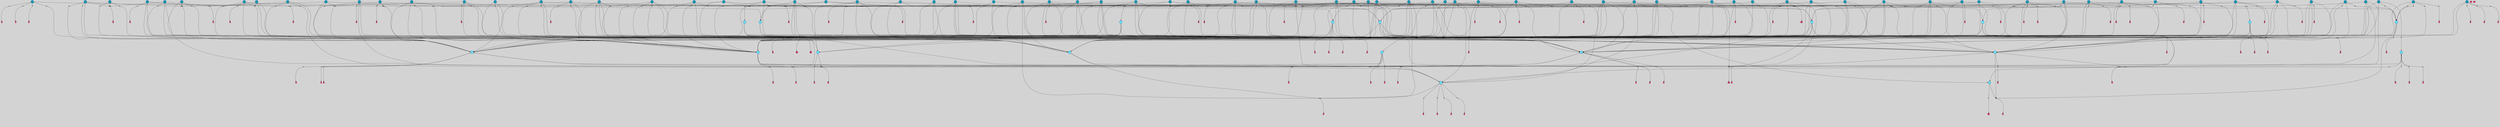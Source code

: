 // File exported with GEGELATI v1.3.1
// On the 2024-04-08 16:56:46
// With the File::TPGGraphDotExporter
digraph{
	graph[pad = "0.212, 0.055" bgcolor = lightgray]
	node[shape=circle style = filled label = ""]
		T3 [fillcolor="#66ddff"]
		T7 [fillcolor="#66ddff"]
		T9 [fillcolor="#66ddff"]
		T11 [fillcolor="#66ddff"]
		T27 [fillcolor="#66ddff"]
		T82 [fillcolor="#66ddff"]
		T111 [fillcolor="#66ddff"]
		T129 [fillcolor="#66ddff"]
		T194 [fillcolor="#66ddff"]
		T319 [fillcolor="#66ddff"]
		T345 [fillcolor="#66ddff"]
		T350 [fillcolor="#66ddff"]
		T413 [fillcolor="#66ddff"]
		T459 [fillcolor="#66ddff"]
		T557 [fillcolor="#1199bb"]
		T562 [fillcolor="#1199bb"]
		T571 [fillcolor="#1199bb"]
		T573 [fillcolor="#66ddff"]
		T583 [fillcolor="#1199bb"]
		T591 [fillcolor="#1199bb"]
		T592 [fillcolor="#1199bb"]
		T599 [fillcolor="#1199bb"]
		T613 [fillcolor="#66ddff"]
		T624 [fillcolor="#66ddff"]
		T630 [fillcolor="#1199bb"]
		T657 [fillcolor="#1199bb"]
		T658 [fillcolor="#1199bb"]
		T659 [fillcolor="#1199bb"]
		T666 [fillcolor="#1199bb"]
		T667 [fillcolor="#1199bb"]
		T668 [fillcolor="#1199bb"]
		T669 [fillcolor="#1199bb"]
		T671 [fillcolor="#1199bb"]
		T673 [fillcolor="#1199bb"]
		T606 [fillcolor="#1199bb"]
		T678 [fillcolor="#1199bb"]
		T679 [fillcolor="#1199bb"]
		T681 [fillcolor="#1199bb"]
		T687 [fillcolor="#1199bb"]
		T689 [fillcolor="#1199bb"]
		T691 [fillcolor="#1199bb"]
		T692 [fillcolor="#1199bb"]
		T694 [fillcolor="#66ddff"]
		T695 [fillcolor="#66ddff"]
		T698 [fillcolor="#1199bb"]
		T702 [fillcolor="#1199bb"]
		T704 [fillcolor="#1199bb"]
		T706 [fillcolor="#1199bb"]
		T707 [fillcolor="#1199bb"]
		T708 [fillcolor="#1199bb"]
		T709 [fillcolor="#1199bb"]
		T710 [fillcolor="#1199bb"]
		T711 [fillcolor="#1199bb"]
		T712 [fillcolor="#1199bb"]
		T713 [fillcolor="#1199bb"]
		T714 [fillcolor="#1199bb"]
		T715 [fillcolor="#1199bb"]
		T716 [fillcolor="#1199bb"]
		T718 [fillcolor="#1199bb"]
		T719 [fillcolor="#1199bb"]
		T720 [fillcolor="#1199bb"]
		T721 [fillcolor="#1199bb"]
		T14 [fillcolor="#1199bb"]
		T722 [fillcolor="#1199bb"]
		T723 [fillcolor="#1199bb"]
		T724 [fillcolor="#1199bb"]
		T725 [fillcolor="#1199bb"]
		T726 [fillcolor="#1199bb"]
		T727 [fillcolor="#1199bb"]
		T729 [fillcolor="#1199bb"]
		T730 [fillcolor="#1199bb"]
		T731 [fillcolor="#1199bb"]
		T732 [fillcolor="#1199bb"]
		T733 [fillcolor="#1199bb"]
		T533 [fillcolor="#1199bb"]
		T734 [fillcolor="#1199bb"]
		T735 [fillcolor="#1199bb"]
		T736 [fillcolor="#1199bb"]
		T737 [fillcolor="#1199bb"]
		T739 [fillcolor="#1199bb"]
		T741 [fillcolor="#1199bb"]
		T742 [fillcolor="#1199bb"]
		T743 [fillcolor="#1199bb"]
		T744 [fillcolor="#1199bb"]
		T745 [fillcolor="#1199bb"]
		T746 [fillcolor="#1199bb"]
		T747 [fillcolor="#1199bb"]
		T748 [fillcolor="#1199bb"]
		T749 [fillcolor="#1199bb"]
		T750 [fillcolor="#1199bb"]
		T751 [fillcolor="#1199bb"]
		T752 [fillcolor="#1199bb"]
		T753 [fillcolor="#1199bb"]
		T754 [fillcolor="#1199bb"]
		T755 [fillcolor="#1199bb"]
		T756 [fillcolor="#1199bb"]
		P8480 [fillcolor="#cccccc" shape=point] //6|
		I8480 [shape=box style=invis label="6|1&2|6#1|7&#92;n10|7&2|0#1|5&#92;n9|4&0|1#2|2&#92;n8|6&0|0#1|0&#92;n"]
		P8480 -> I8480[style=invis]
		A5969 [fillcolor="#ff3366" shape=box margin=0.03 width=0 height=0 label="3"]
		T3 -> P8480 -> A5969
		P8481 [fillcolor="#cccccc" shape=point] //3|
		I8481 [shape=box style=invis label="7|6&2|4#0|2&#92;n10|3&2|7#1|4&#92;n11|6&0|4#0|1&#92;n7|1&0|0#2|6&#92;n7|6&0|3#2|6&#92;n4|0&2|6#0|1&#92;n4|4&2|5#0|2&#92;n4|6&0|4#2|7&#92;n10|0&2|3#1|5&#92;n2|6&0|5#0|2&#92;n1|0&2|3#0|7&#92;n1|6&2|0#0|5&#92;n6|2&0|1#0|7&#92;n9|2&0|3#2|7&#92;n5|3&0|6#0|6&#92;n1|7&2|5#2|3&#92;n8|1&2|7#0|6&#92;n1|0&2|5#2|1&#92;n7|1&2|2#2|5&#92;n7|4&2|6#0|3&#92;n"]
		P8481 -> I8481[style=invis]
		A5970 [fillcolor="#ff3366" shape=box margin=0.03 width=0 height=0 label="4"]
		T3 -> P8481 -> A5970
		P8482 [fillcolor="#cccccc" shape=point] //-3|
		I8482 [shape=box style=invis label="1|6&2|7#0|7&#92;n10|2&0|7#1|3&#92;n9|6&2|7#2|2&#92;n5|3&0|7#0|7&#92;n1|6&2|3#0|0&#92;n2|3&2|3#2|2&#92;n5|1&2|6#0|6&#92;n"]
		P8482 -> I8482[style=invis]
		A5971 [fillcolor="#ff3366" shape=box margin=0.03 width=0 height=0 label="7"]
		T7 -> P8482 -> A5971
		P8483 [fillcolor="#cccccc" shape=point] //5|
		I8483 [shape=box style=invis label="0|5&2|3#0|1&#92;n0|6&2|1#2|4&#92;n6|2&2|6#0|7&#92;n7|4&0|3#0|1&#92;n5|4&0|7#1|6&#92;n9|1&0|5#2|2&#92;n6|3&2|3#1|7&#92;n11|7&2|4#1|6&#92;n2|5&0|1#0|0&#92;n4|7&0|0#0|2&#92;n6|2&0|6#0|0&#92;n2|1&2|6#2|4&#92;n10|0&2|0#1|0&#92;n6|6&2|4#0|6&#92;n"]
		P8483 -> I8483[style=invis]
		A5972 [fillcolor="#ff3366" shape=box margin=0.03 width=0 height=0 label="8"]
		T7 -> P8483 -> A5972
		P8484 [fillcolor="#cccccc" shape=point] //-6|
		I8484 [shape=box style=invis label="11|1&0|7#2|0&#92;n10|4&0|1#1|0&#92;n4|3&2|4#2|1&#92;n0|5&2|0#0|0&#92;n6|1&0|0#0|3&#92;n8|2&2|0#0|4&#92;n11|4&2|0#1|6&#92;n7|0&2|6#2|3&#92;n5|3&2|6#2|0&#92;n2|0&2|0#0|4&#92;n"]
		P8484 -> I8484[style=invis]
		A5973 [fillcolor="#ff3366" shape=box margin=0.03 width=0 height=0 label="9"]
		T9 -> P8484 -> A5973
		P8485 [fillcolor="#cccccc" shape=point] //2|
		I8485 [shape=box style=invis label="6|3&2|7#1|4&#92;n8|6&0|0#2|5&#92;n2|1&0|2#0|3&#92;n8|7&0|6#0|4&#92;n2|1&2|0#0|1&#92;n0|0&2|2#2|3&#92;n6|6&0|7#2|1&#92;n6|1&0|7#2|6&#92;n5|4&2|7#0|4&#92;n0|3&0|4#2|0&#92;n11|0&2|0#2|5&#92;n4|5&2|5#2|4&#92;n5|7&0|6#0|4&#92;n9|7&2|5#0|3&#92;n5|4&2|1#0|3&#92;n5|3&0|1#1|7&#92;n0|4&0|3#2|5&#92;n"]
		P8485 -> I8485[style=invis]
		A5974 [fillcolor="#ff3366" shape=box margin=0.03 width=0 height=0 label="10"]
		T9 -> P8485 -> A5974
		P8486 [fillcolor="#cccccc" shape=point] //6|
		I8486 [shape=box style=invis label="3|0&2|7#2|2&#92;n3|2&0|4#2|5&#92;n5|1&0|2#1|0&#92;n8|7&0|1#2|0&#92;n8|5&0|3#0|6&#92;n0|2&0|2#2|3&#92;n1|5&2|5#0|5&#92;n5|6&0|6#0|7&#92;n6|7&0|0#2|6&#92;n1|2&2|3#0|0&#92;n7|7&2|3#0|4&#92;n0|7&2|7#0|6&#92;n1|0&2|2#2|7&#92;n4|4&0|1#0|0&#92;n"]
		P8486 -> I8486[style=invis]
		A5975 [fillcolor="#ff3366" shape=box margin=0.03 width=0 height=0 label="11"]
		T11 -> P8486 -> A5975
		P8487 [fillcolor="#cccccc" shape=point] //-4|
		I8487 [shape=box style=invis label="4|1&0|4#2|6&#92;n1|2&2|2#2|0&#92;n1|2&2|0#0|6&#92;n8|4&2|3#2|5&#92;n5|5&2|1#1|0&#92;n"]
		P8487 -> I8487[style=invis]
		A5976 [fillcolor="#ff3366" shape=box margin=0.03 width=0 height=0 label="12"]
		T11 -> P8487 -> A5976
		P8488 [fillcolor="#cccccc" shape=point] //2|
		I8488 [shape=box style=invis label="9|1&2|3#0|1&#92;n5|2&2|0#2|4&#92;n3|6&2|5#2|7&#92;n7|0&2|5#0|4&#92;n1|2&0|3#0|5&#92;n7|3&2|7#0|0&#92;n"]
		P8488 -> I8488[style=invis]
		A5977 [fillcolor="#ff3366" shape=box margin=0.03 width=0 height=0 label="2"]
		T27 -> P8488 -> A5977
		P8489 [fillcolor="#cccccc" shape=point] //-6|
		I8489 [shape=box style=invis label="7|5&0|4#0|4&#92;n11|0&2|5#2|1&#92;n"]
		P8489 -> I8489[style=invis]
		A5978 [fillcolor="#ff3366" shape=box margin=0.03 width=0 height=0 label="3"]
		T27 -> P8489 -> A5978
		T27 -> P8481
		P8490 [fillcolor="#cccccc" shape=point] //0|
		I8490 [shape=box style=invis label="2|5&0|1#0|6&#92;n6|1&2|2#2|7&#92;n8|0&0|3#1|4&#92;n4|3&2|5#2|4&#92;n8|1&2|4#0|0&#92;n6|6&0|1#2|6&#92;n11|7&2|4#2|5&#92;n6|2&2|4#0|2&#92;n8|5&2|4#2|4&#92;n2|1&2|1#2|2&#92;n2|7&2|5#2|6&#92;n9|7&0|5#0|4&#92;n1|2&0|5#2|6&#92;n4|2&2|3#2|7&#92;n3|3&2|1#0|2&#92;n"]
		P8490 -> I8490[style=invis]
		A5979 [fillcolor="#ff3366" shape=box margin=0.03 width=0 height=0 label="5"]
		T27 -> P8490 -> A5979
		P8491 [fillcolor="#cccccc" shape=point] //0|
		I8491 [shape=box style=invis label="4|0&0|3#2|7&#92;n10|2&0|3#1|7&#92;n3|5&0|2#0|3&#92;n4|5&0|0#2|1&#92;n10|7&2|0#1|2&#92;n5|3&2|3#1|6&#92;n9|5&2|0#0|4&#92;n5|4&2|7#0|2&#92;n10|3&2|7#1|4&#92;n7|2&0|1#2|6&#92;n8|6&0|5#0|5&#92;n8|7&2|3#0|5&#92;n2|6&2|4#0|0&#92;n"]
		P8491 -> I8491[style=invis]
		A5980 [fillcolor="#ff3366" shape=box margin=0.03 width=0 height=0 label="5"]
		T27 -> P8491 -> A5980
		P8492 [fillcolor="#cccccc" shape=point] //6|
		I8492 [shape=box style=invis label="7|0&2|5#1|2&#92;n10|6&2|1#1|3&#92;n7|5&0|2#0|7&#92;n10|7&0|1#1|5&#92;n4|6&2|5#0|5&#92;n4|4&0|7#2|7&#92;n"]
		P8492 -> I8492[style=invis]
		A5981 [fillcolor="#ff3366" shape=box margin=0.03 width=0 height=0 label="7"]
		T82 -> P8492 -> A5981
		P8493 [fillcolor="#cccccc" shape=point] //6|
		I8493 [shape=box style=invis label="0|5&2|3#0|1&#92;n0|6&2|1#2|4&#92;n9|1&0|5#2|2&#92;n7|4&0|3#0|1&#92;n5|4&0|7#1|6&#92;n2|5&0|1#0|0&#92;n6|3&2|3#1|7&#92;n11|7&2|4#1|6&#92;n6|2&2|6#0|1&#92;n4|7&0|0#0|2&#92;n6|2&0|6#0|0&#92;n9|1&2|6#2|4&#92;n10|0&2|0#1|0&#92;n6|6&2|4#0|6&#92;n"]
		P8493 -> I8493[style=invis]
		A5982 [fillcolor="#ff3366" shape=box margin=0.03 width=0 height=0 label="8"]
		T82 -> P8493 -> A5982
		T82 -> P8484
		P8494 [fillcolor="#cccccc" shape=point] //-5|
		I8494 [shape=box style=invis label="0|0&2|3#0|2&#92;n10|5&0|6#1|3&#92;n7|3&0|6#2|3&#92;n3|4&0|6#0|6&#92;n10|5&0|2#1|1&#92;n5|0&0|1#0|3&#92;n6|6&2|5#1|5&#92;n7|4&0|2#1|7&#92;n5|7&0|1#2|5&#92;n1|5&0|0#0|3&#92;n7|5&2|1#2|6&#92;n9|0&0|2#0|0&#92;n4|0&2|4#0|0&#92;n4|6&0|0#2|3&#92;n3|1&0|6#2|5&#92;n7|7&2|1#2|3&#92;n9|4&2|2#0|6&#92;n"]
		P8494 -> I8494[style=invis]
		T111 -> P8494 -> T9
		P8495 [fillcolor="#cccccc" shape=point] //7|
		I8495 [shape=box style=invis label="7|4&2|1#2|0&#92;n4|1&2|4#2|3&#92;n5|0&2|0#2|2&#92;n6|1&2|4#2|6&#92;n"]
		P8495 -> I8495[style=invis]
		A5983 [fillcolor="#ff3366" shape=box margin=0.03 width=0 height=0 label="9"]
		T111 -> P8495 -> A5983
		P8496 [fillcolor="#cccccc" shape=point] //2|
		I8496 [shape=box style=invis label="3|0&2|0#0|1&#92;n11|2&0|7#1|6&#92;n8|7&2|4#0|5&#92;n5|3&0|2#2|6&#92;n4|4&2|4#2|6&#92;n3|0&0|7#0|1&#92;n2|7&2|2#2|5&#92;n9|3&2|6#2|7&#92;n7|7&0|0#0|4&#92;n6|1&2|4#1|3&#92;n5|4&2|0#1|6&#92;n1|3&0|7#0|4&#92;n"]
		P8496 -> I8496[style=invis]
		A5984 [fillcolor="#ff3366" shape=box margin=0.03 width=0 height=0 label="7"]
		T111 -> P8496 -> A5984
		T111 -> P8484
		P8497 [fillcolor="#cccccc" shape=point] //8|
		I8497 [shape=box style=invis label="9|0&0|1#2|0&#92;n10|1&2|5#1|4&#92;n8|2&2|6#0|4&#92;n2|4&2|5#2|3&#92;n4|2&2|2#0|2&#92;n7|5&0|2#0|0&#92;n8|2&2|1#1|3&#92;n8|7&0|7#2|1&#92;n1|1&0|0#0|7&#92;n5|6&2|5#1|0&#92;n6|6&2|5#0|0&#92;n11|4&0|3#2|6&#92;n4|2&2|4#0|7&#92;n5|6&0|1#2|0&#92;n11|3&0|2#0|7&#92;n"]
		P8497 -> I8497[style=invis]
		A5985 [fillcolor="#ff3366" shape=box margin=0.03 width=0 height=0 label="6"]
		T129 -> P8497 -> A5985
		P8498 [fillcolor="#cccccc" shape=point] //5|
		I8498 [shape=box style=invis label="3|0&2|0#0|1&#92;n3|0&0|7#0|1&#92;n5|3&0|2#2|6&#92;n4|4&2|4#2|6&#92;n11|2&0|7#1|6&#92;n2|7&2|2#2|5&#92;n9|3&2|6#2|7&#92;n7|7&0|0#0|4&#92;n6|1&2|4#2|3&#92;n5|4&2|0#1|6&#92;n1|3&0|7#0|4&#92;n"]
		P8498 -> I8498[style=invis]
		A5986 [fillcolor="#ff3366" shape=box margin=0.03 width=0 height=0 label="7"]
		T129 -> P8498 -> A5986
		P8499 [fillcolor="#cccccc" shape=point] //10|
		I8499 [shape=box style=invis label="4|5&2|7#2|1&#92;n1|7&2|3#0|6&#92;n3|5&2|2#0|3&#92;n10|3&0|7#1|4&#92;n7|1&0|4#2|6&#92;n10|2&0|3#1|7&#92;n9|5&2|0#0|4&#92;n4|0&0|3#2|7&#92;n11|4&2|6#1|2&#92;n5|4&2|7#0|2&#92;n2|6&2|4#0|0&#92;n6|5&0|7#2|1&#92;n5|3&2|3#1|6&#92;n10|7&2|0#1|2&#92;n"]
		P8499 -> I8499[style=invis]
		A5987 [fillcolor="#ff3366" shape=box margin=0.03 width=0 height=0 label="5"]
		T129 -> P8499 -> A5987
		P8500 [fillcolor="#cccccc" shape=point] //5|
		I8500 [shape=box style=invis label="9|4&2|3#1|3&#92;n0|4&2|4#0|5&#92;n6|1&2|6#2|5&#92;n4|0&0|5#2|0&#92;n"]
		P8500 -> I8500[style=invis]
		A5988 [fillcolor="#ff3366" shape=box margin=0.03 width=0 height=0 label="7"]
		T129 -> P8500 -> A5988
		P8501 [fillcolor="#cccccc" shape=point] //6|
		I8501 [shape=box style=invis label="9|4&2|7#0|6&#92;n8|4&0|1#1|0&#92;n1|3&0|0#2|1&#92;n2|4&0|6#2|2&#92;n5|1&2|5#0|7&#92;n3|0&0|3#2|6&#92;n2|2&2|6#0|2&#92;n8|4&0|4#2|2&#92;n5|1&2|4#0|3&#92;n9|4&0|6#0|6&#92;n5|0&2|2#1|5&#92;n11|7&0|0#1|1&#92;n0|4&0|3#0|3&#92;n7|7&2|4#2|5&#92;n1|5&0|1#2|1&#92;n"]
		P8501 -> I8501[style=invis]
		A5989 [fillcolor="#ff3366" shape=box margin=0.03 width=0 height=0 label="1"]
		T129 -> P8501 -> A5989
		P8502 [fillcolor="#cccccc" shape=point] //5|
		I8502 [shape=box style=invis label="3|0&2|0#2|1&#92;n3|0&0|7#0|1&#92;n5|3&0|2#2|6&#92;n4|4&2|4#2|6&#92;n5|4&2|0#1|6&#92;n2|7&2|2#2|5&#92;n1|3&0|7#0|4&#92;n11|6&2|2#0|7&#92;n7|7&0|0#0|4&#92;n6|1&2|4#2|3&#92;n11|0&0|7#1|6&#92;n9|3&2|6#2|7&#92;n"]
		P8502 -> I8502[style=invis]
		A5990 [fillcolor="#ff3366" shape=box margin=0.03 width=0 height=0 label="7"]
		T194 -> P8502 -> A5990
		P8503 [fillcolor="#cccccc" shape=point] //4|
		I8503 [shape=box style=invis label="7|1&0|6#0|1&#92;n6|7&2|7#1|7&#92;n10|1&2|1#1|1&#92;n9|6&2|2#1|4&#92;n4|7&0|4#2|2&#92;n9|6&0|5#1|1&#92;n10|0&2|6#1|6&#92;n5|1&0|1#2|3&#92;n10|1&0|5#1|0&#92;n3|4&2|3#0|0&#92;n8|2&0|5#2|4&#92;n1|6&2|0#0|0&#92;n2|3&0|1#2|6&#92;n5|2&2|2#1|6&#92;n2|2&0|1#2|1&#92;n3|1&2|7#0|3&#92;n6|7&2|3#0|4&#92;n"]
		P8503 -> I8503[style=invis]
		A5991 [fillcolor="#ff3366" shape=box margin=0.03 width=0 height=0 label="10"]
		T194 -> P8503 -> A5991
		P8504 [fillcolor="#cccccc" shape=point] //-4|
		I8504 [shape=box style=invis label="0|4&0|0#2|7&#92;n8|5&2|4#2|4&#92;n4|3&2|5#2|4&#92;n11|7&2|2#2|5&#92;n6|5&2|2#2|7&#92;n3|2&0|7#0|7&#92;n3|3&2|1#0|3&#92;n2|6&0|3#2|5&#92;n0|1&2|6#2|2&#92;n8|2&0|0#1|6&#92;n0|7&0|5#0|4&#92;n9|5&0|3#2|7&#92;n2|7&2|5#2|6&#92;n9|0&2|0#0|1&#92;n1|2&2|4#0|2&#92;n"]
		P8504 -> I8504[style=invis]
		T194 -> P8504 -> T27
		P8505 [fillcolor="#cccccc" shape=point] //7|
		I8505 [shape=box style=invis label="7|4&2|7#0|4&#92;n4|6&0|1#2|5&#92;n2|1&2|3#0|0&#92;n4|3&2|0#0|1&#92;n0|0&2|7#2|7&#92;n7|7&0|5#2|3&#92;n5|0&2|1#2|2&#92;n10|0&0|4#1|2&#92;n4|4&0|7#0|0&#92;n6|7&0|2#0|1&#92;n1|4&2|5#0|4&#92;n"]
		P8505 -> I8505[style=invis]
		A5992 [fillcolor="#ff3366" shape=box margin=0.03 width=0 height=0 label="0"]
		T194 -> P8505 -> A5992
		P8506 [fillcolor="#cccccc" shape=point] //9|
		I8506 [shape=box style=invis label="11|0&2|0#1|1&#92;n3|6&0|6#0|0&#92;n1|4&0|0#2|4&#92;n7|5&2|2#1|3&#92;n11|7&2|6#1|7&#92;n5|2&0|6#1|5&#92;n9|5&0|6#0|3&#92;n2|2&2|7#0|5&#92;n9|3&2|2#2|0&#92;n11|0&2|7#0|1&#92;n1|1&2|0#0|1&#92;n6|6&0|6#1|2&#92;n9|7&0|1#0|3&#92;n2|0&2|4#2|5&#92;n2|4&2|2#0|0&#92;n6|1&2|1#1|7&#92;n10|7&2|5#1|6&#92;n11|5&2|7#2|4&#92;n"]
		P8506 -> I8506[style=invis]
		A5993 [fillcolor="#ff3366" shape=box margin=0.03 width=0 height=0 label="1"]
		T319 -> P8506 -> A5993
		T319 -> P8500
		P8507 [fillcolor="#cccccc" shape=point] //9|
		I8507 [shape=box style=invis label="9|6&2|0#1|3&#92;n7|1&0|3#0|4&#92;n9|6&2|0#0|1&#92;n1|5&0|0#0|5&#92;n8|6&2|4#0|0&#92;n7|4&2|4#0|7&#92;n6|0&2|4#2|0&#92;n7|7&2|4#2|2&#92;n"]
		P8507 -> I8507[style=invis]
		A5994 [fillcolor="#ff3366" shape=box margin=0.03 width=0 height=0 label="5"]
		T319 -> P8507 -> A5994
		T319 -> P8504
		P8508 [fillcolor="#cccccc" shape=point] //-4|
		I8508 [shape=box style=invis label="11|3&0|7#1|7&#92;n11|7&0|7#2|7&#92;n5|3&0|3#2|0&#92;n0|1&2|2#0|4&#92;n0|0&0|4#2|5&#92;n6|3&2|1#2|3&#92;n11|7&0|0#0|4&#92;n0|0&0|0#0|2&#92;n1|1&0|4#0|3&#92;n6|5&2|7#1|2&#92;n6|6&0|3#2|7&#92;n6|2&0|4#0|0&#92;n5|5&2|6#0|5&#92;n"]
		P8508 -> I8508[style=invis]
		A5995 [fillcolor="#ff3366" shape=box margin=0.03 width=0 height=0 label="8"]
		T319 -> P8508 -> A5995
		T345 -> P8483
		P8509 [fillcolor="#cccccc" shape=point] //10|
		I8509 [shape=box style=invis label="8|6&0|0#1|2&#92;n4|3&0|3#0|3&#92;n10|7&2|0#1|5&#92;n7|0&2|6#2|2&#92;n9|2&0|4#0|7&#92;n2|7&2|1#0|4&#92;n"]
		P8509 -> I8509[style=invis]
		A5996 [fillcolor="#ff3366" shape=box margin=0.03 width=0 height=0 label="3"]
		T345 -> P8509 -> A5996
		P8510 [fillcolor="#cccccc" shape=point] //4|
		I8510 [shape=box style=invis label="11|1&0|7#2|0&#92;n0|7&2|2#2|0&#92;n4|3&2|4#2|1&#92;n0|5&2|0#0|6&#92;n6|1&0|0#0|3&#92;n8|2&2|0#0|4&#92;n7|0&2|6#2|3&#92;n10|4&0|1#1|0&#92;n5|3&2|6#2|0&#92;n2|0&2|0#0|4&#92;n"]
		P8510 -> I8510[style=invis]
		T345 -> P8510 -> T27
		P8511 [fillcolor="#cccccc" shape=point] //-9|
		I8511 [shape=box style=invis label="2|0&2|0#2|1&#92;n4|4&2|4#2|6&#92;n9|1&0|3#1|7&#92;n5|3&0|2#2|6&#92;n2|7&2|2#2|5&#92;n5|4&2|0#1|6&#92;n3|0&0|7#0|1&#92;n1|3&0|7#0|4&#92;n11|6&2|2#0|7&#92;n7|7&0|0#0|4&#92;n11|0&0|7#1|6&#92;n9|3&2|6#2|7&#92;n"]
		P8511 -> I8511[style=invis]
		A5997 [fillcolor="#ff3366" shape=box margin=0.03 width=0 height=0 label="7"]
		T345 -> P8511 -> A5997
		P8512 [fillcolor="#cccccc" shape=point] //-8|
		I8512 [shape=box style=invis label="0|5&2|3#0|1&#92;n0|6&2|1#2|4&#92;n4|7&0|0#0|2&#92;n7|4&0|3#2|1&#92;n10|2&0|7#1|4&#92;n5|4&0|7#1|6&#92;n6|3&2|3#1|7&#92;n11|7&2|4#1|6&#92;n2|5&0|1#0|0&#92;n6|2&2|6#0|7&#92;n6|2&0|6#0|0&#92;n2|1&2|6#2|4&#92;n10|0&2|0#1|0&#92;n6|6&2|4#0|6&#92;n"]
		P8512 -> I8512[style=invis]
		A5998 [fillcolor="#ff3366" shape=box margin=0.03 width=0 height=0 label="8"]
		T345 -> P8512 -> A5998
		T350 -> P8504
		T350 -> P8505
		P8513 [fillcolor="#cccccc" shape=point] //3|
		I8513 [shape=box style=invis label="5|4&2|7#0|1&#92;n0|6&0|6#2|2&#92;n9|5&2|2#2|0&#92;n3|6&2|7#0|2&#92;n3|5&0|0#0|6&#92;n2|6&0|6#2|2&#92;n2|6&2|2#0|0&#92;n5|1&0|4#0|5&#92;n2|6&0|5#2|5&#92;n1|0&0|7#2|2&#92;n4|7&0|6#2|4&#92;n7|3&0|6#2|5&#92;n1|1&0|1#0|3&#92;n"]
		P8513 -> I8513[style=invis]
		A5999 [fillcolor="#ff3366" shape=box margin=0.03 width=0 height=0 label="1"]
		T350 -> P8513 -> A5999
		P8514 [fillcolor="#cccccc" shape=point] //-2|
		I8514 [shape=box style=invis label="2|0&2|3#2|5&#92;n10|3&2|7#1|4&#92;n8|1&2|7#0|6&#92;n7|6&0|3#2|6&#92;n4|0&2|6#0|1&#92;n4|4&2|5#0|2&#92;n4|6&0|2#2|7&#92;n7|6&2|4#0|2&#92;n11|7&2|7#0|3&#92;n6|6&0|3#0|6&#92;n1|6&2|0#0|5&#92;n11|6&0|4#0|1&#92;n2|6&0|5#0|2&#92;n6|2&0|1#0|7&#92;n9|2&0|3#2|7&#92;n5|3&0|6#0|6&#92;n7|1&2|2#2|5&#92;n1|0&2|3#0|7&#92;n1|0&2|5#0|1&#92;n3|4&2|6#0|3&#92;n"]
		P8514 -> I8514[style=invis]
		A6000 [fillcolor="#ff3366" shape=box margin=0.03 width=0 height=0 label="4"]
		T350 -> P8514 -> A6000
		T350 -> P8505
		P8515 [fillcolor="#cccccc" shape=point] //-4|
		I8515 [shape=box style=invis label="1|5&2|1#2|4&#92;n3|0&2|3#2|6&#92;n0|3&0|0#0|1&#92;n8|6&2|5#1|5&#92;n9|7&2|5#2|0&#92;n4|1&0|7#2|2&#92;n4|2&0|3#0|0&#92;n"]
		P8515 -> I8515[style=invis]
		A6001 [fillcolor="#ff3366" shape=box margin=0.03 width=0 height=0 label="2"]
		T413 -> P8515 -> A6001
		T413 -> P8493
		P8516 [fillcolor="#cccccc" shape=point] //-4|
		I8516 [shape=box style=invis label="7|5&2|2#0|7&#92;n9|6&2|3#0|3&#92;n10|6&2|1#1|0&#92;n8|0&0|5#1|3&#92;n7|5&0|5#1|5&#92;n5|1&2|5#2|1&#92;n"]
		P8516 -> I8516[style=invis]
		A6002 [fillcolor="#ff3366" shape=box margin=0.03 width=0 height=0 label="7"]
		T413 -> P8516 -> A6002
		T413 -> P8503
		P8517 [fillcolor="#cccccc" shape=point] //-5|
		I8517 [shape=box style=invis label="7|7&2|4#0|6&#92;n8|5&2|1#0|3&#92;n0|0&0|0#2|7&#92;n2|2&0|5#2|4&#92;n1|0&2|5#0|2&#92;n11|1&2|3#0|5&#92;n2|7&2|0#2|3&#92;n9|4&2|7#1|2&#92;n5|5&0|7#0|5&#92;n"]
		P8517 -> I8517[style=invis]
		T413 -> P8517 -> T319
		T459 -> P8515
		T459 -> P8516
		T459 -> P8503
		T459 -> P8517
		P8518 [fillcolor="#cccccc" shape=point] //8|
		I8518 [shape=box style=invis label="6|5&2|5#0|4&#92;n9|0&0|5#0|7&#92;n2|6&0|4#2|4&#92;n7|1&0|3#0|2&#92;n1|4&2|4#0|3&#92;n3|2&2|2#0|3&#92;n"]
		P8518 -> I8518[style=invis]
		T459 -> P8518 -> T350
		T557 -> P8517
		T557 -> P8480
		T557 -> P8503
		P8519 [fillcolor="#cccccc" shape=point] //4|
		I8519 [shape=box style=invis label="7|1&0|6#0|1&#92;n5|2&2|5#1|6&#92;n10|1&2|1#1|1&#92;n9|6&2|2#1|4&#92;n4|7&0|4#2|2&#92;n9|6&0|4#1|1&#92;n10|0&2|6#1|6&#92;n5|1&0|1#2|3&#92;n1|6&2|0#0|1&#92;n8|2&0|5#2|4&#92;n3|4&2|3#0|0&#92;n10|1&0|5#1|0&#92;n2|2&0|1#2|1&#92;n3|1&2|7#0|3&#92;n"]
		P8519 -> I8519[style=invis]
		A6003 [fillcolor="#ff3366" shape=box margin=0.03 width=0 height=0 label="10"]
		T557 -> P8519 -> A6003
		P8520 [fillcolor="#cccccc" shape=point] //1|
		I8520 [shape=box style=invis label="10|5&2|0#1|7&#92;n9|2&2|7#2|2&#92;n9|0&2|5#2|1&#92;n"]
		P8520 -> I8520[style=invis]
		A6004 [fillcolor="#ff3366" shape=box margin=0.03 width=0 height=0 label="3"]
		T557 -> P8520 -> A6004
		P8521 [fillcolor="#cccccc" shape=point] //0|
		I8521 [shape=box style=invis label="4|3&0|6#0|3&#92;n5|7&2|3#2|2&#92;n5|6&0|7#1|2&#92;n1|4&2|6#0|3&#92;n11|1&0|4#2|6&#92;n9|5&2|4#1|4&#92;n2|4&0|5#0|7&#92;n10|0&0|6#1|2&#92;n3|1&0|6#0|2&#92;n2|7&2|7#2|6&#92;n5|2&0|5#1|5&#92;n10|4&2|5#1|7&#92;n10|6&2|0#1|4&#92;n8|4&2|1#2|5&#92;n4|0&0|4#2|4&#92;n4|5&2|7#0|6&#92;n11|5&2|6#2|3&#92;n0|3&0|5#0|1&#92;n"]
		P8521 -> I8521[style=invis]
		T562 -> P8521 -> T111
		P8522 [fillcolor="#cccccc" shape=point] //9|
		I8522 [shape=box style=invis label="8|0&0|5#0|1&#92;n0|6&2|0#0|7&#92;n5|7&0|1#1|4&#92;n5|1&0|6#2|7&#92;n11|3&0|7#1|6&#92;n10|2&2|5#1|6&#92;n10|0&0|3#1|4&#92;n0|0&2|5#0|7&#92;n0|0&2|5#0|1&#92;n0|4&2|2#2|3&#92;n11|7&2|5#0|5&#92;n"]
		P8522 -> I8522[style=invis]
		T562 -> P8522 -> T7
		P8523 [fillcolor="#cccccc" shape=point] //8|
		I8523 [shape=box style=invis label="4|3&0|6#0|5&#92;n2|6&0|6#2|1&#92;n9|3&2|2#0|5&#92;n3|0&2|6#0|3&#92;n9|7&0|5#1|4&#92;n"]
		P8523 -> I8523[style=invis]
		T562 -> P8523 -> T194
		P8524 [fillcolor="#cccccc" shape=point] //10|
		I8524 [shape=box style=invis label="5|7&2|3#2|2&#92;n5|7&0|7#1|2&#92;n1|4&2|6#0|3&#92;n11|1&0|4#2|6&#92;n9|5&2|4#1|4&#92;n8|4&2|1#2|5&#92;n10|0&0|6#1|2&#92;n3|1&0|6#0|2&#92;n2|7&2|7#2|6&#92;n5|2&0|5#1|5&#92;n10|4&2|5#1|7&#92;n10|6&2|0#1|4&#92;n2|4&0|5#0|7&#92;n4|0&0|4#2|4&#92;n4|5&2|7#0|6&#92;n11|5&2|6#2|3&#92;n0|3&0|5#0|1&#92;n"]
		P8524 -> I8524[style=invis]
		T571 -> P8524 -> T111
		P8525 [fillcolor="#cccccc" shape=point] //4|
		I8525 [shape=box style=invis label="9|1&0|3#0|3&#92;n6|0&2|2#0|6&#92;n11|1&2|5#1|0&#92;n5|6&0|6#1|0&#92;n1|2&0|7#0|1&#92;n3|0&0|4#0|0&#92;n9|3&2|7#2|4&#92;n7|4&2|2#2|1&#92;n"]
		P8525 -> I8525[style=invis]
		T571 -> P8525 -> T82
		T571 -> P8522
		P8526 [fillcolor="#cccccc" shape=point] //-1|
		I8526 [shape=box style=invis label="10|7&2|0#1|6&#92;n2|4&2|7#0|4&#92;n11|0&2|0#1|1&#92;n8|7&2|6#0|2&#92;n9|5&0|4#1|6&#92;n6|0&2|4#2|1&#92;n2|0&2|0#0|2&#92;n1|5&0|4#2|4&#92;n9|2&0|1#0|3&#92;n11|3&2|2#2|0&#92;n9|4&2|0#0|7&#92;n1|4&0|2#2|5&#92;n0|0&0|5#2|5&#92;n5|5&2|7#2|4&#92;n"]
		P8526 -> I8526[style=invis]
		A6005 [fillcolor="#ff3366" shape=box margin=0.03 width=0 height=0 label="1"]
		T571 -> P8526 -> A6005
		P8527 [fillcolor="#cccccc" shape=point] //-1|
		I8527 [shape=box style=invis label="2|7&0|3#0|4&#92;n6|0&2|2#0|6&#92;n7|3&2|7#0|0&#92;n7|1&2|5#0|4&#92;n9|1&2|3#0|3&#92;n1|2&0|7#0|5&#92;n5|6&0|6#0|0&#92;n9|6&2|5#2|4&#92;n"]
		P8527 -> I8527[style=invis]
		T571 -> P8527 -> T82
		P8528 [fillcolor="#cccccc" shape=point] //10|
		I8528 [shape=box style=invis label="11|1&0|6#1|0&#92;n6|0&0|1#1|1&#92;n"]
		P8528 -> I8528[style=invis]
		A6006 [fillcolor="#ff3366" shape=box margin=0.03 width=0 height=0 label="3"]
		T573 -> P8528 -> A6006
		P8529 [fillcolor="#cccccc" shape=point] //0|
		I8529 [shape=box style=invis label="4|3&0|6#0|3&#92;n5|7&2|3#2|2&#92;n1|4&2|6#0|3&#92;n11|1&0|4#2|6&#92;n9|6&2|4#1|4&#92;n2|4&0|5#0|7&#92;n10|0&0|6#1|2&#92;n3|1&0|6#0|2&#92;n2|7&2|7#2|6&#92;n5|2&0|5#1|5&#92;n10|4&2|5#1|7&#92;n10|6&2|0#1|4&#92;n8|4&2|1#2|5&#92;n1|4&2|7#2|0&#92;n4|0&0|4#2|4&#92;n4|5&2|7#0|6&#92;n11|5&2|6#2|3&#92;n0|3&0|5#0|1&#92;n"]
		P8529 -> I8529[style=invis]
		T573 -> P8529 -> T111
		P8530 [fillcolor="#cccccc" shape=point] //-7|
		I8530 [shape=box style=invis label="8|0&0|5#0|1&#92;n11|3&0|7#1|6&#92;n5|1&0|6#2|7&#92;n5|7&0|1#1|4&#92;n0|6&2|0#0|7&#92;n10|2&2|5#1|6&#92;n0|0&2|1#0|7&#92;n0|0&2|5#0|1&#92;n0|3&2|2#2|3&#92;n9|3&0|5#0|6&#92;n"]
		P8530 -> I8530[style=invis]
		T573 -> P8530 -> T7
		T573 -> P8521
		P8531 [fillcolor="#cccccc" shape=point] //-6|
		I8531 [shape=box style=invis label="4|3&2|4#2|1&#92;n3|3&0|1#2|0&#92;n8|1&2|6#0|4&#92;n6|1&0|0#0|3&#92;n2|0&2|0#0|4&#92;n9|6&2|6#1|0&#92;n3|1&2|3#2|6&#92;n6|0&2|0#0|1&#92;n5|3&2|7#2|0&#92;n4|1&2|4#2|4&#92;n7|7&2|3#1|4&#92;n4|1&0|2#0|0&#92;n7|6&0|5#1|7&#92;n"]
		P8531 -> I8531[style=invis]
		A6007 [fillcolor="#ff3366" shape=box margin=0.03 width=0 height=0 label="9"]
		T573 -> P8531 -> A6007
		P8532 [fillcolor="#cccccc" shape=point] //7|
		I8532 [shape=box style=invis label="4|3&0|6#0|3&#92;n5|7&2|3#2|2&#92;n8|4&2|1#2|5&#92;n11|1&0|4#2|6&#92;n9|6&2|4#1|4&#92;n10|0&0|6#1|2&#92;n3|1&0|6#0|5&#92;n1|4&2|7#2|0&#92;n5|2&0|5#1|5&#92;n0|3&0|6#2|4&#92;n10|4&2|5#1|7&#92;n3|2&2|0#0|4&#92;n1|4&2|6#0|3&#92;n0|3&0|5#0|1&#92;n2|7&2|7#2|6&#92;n4|5&2|7#0|2&#92;n11|5&2|6#2|3&#92;n4|0&0|4#2|4&#92;n"]
		P8532 -> I8532[style=invis]
		T583 -> P8532 -> T111
		P8533 [fillcolor="#cccccc" shape=point] //-3|
		I8533 [shape=box style=invis label="11|7&0|1#0|3&#92;n10|7&2|0#1|6&#92;n5|6&2|3#0|7&#92;n2|4&2|7#0|4&#92;n11|0&2|0#1|1&#92;n7|6&0|0#2|5&#92;n1|4&0|2#2|5&#92;n9|5&0|4#1|6&#92;n5|5&2|7#2|4&#92;n1|5&0|4#2|4&#92;n9|2&0|1#0|3&#92;n6|3&2|4#2|1&#92;n9|4&2|0#0|7&#92;n8|7&2|6#0|2&#92;n0|0&0|4#2|5&#92;n11|3&2|2#1|0&#92;n"]
		P8533 -> I8533[style=invis]
		A6008 [fillcolor="#ff3366" shape=box margin=0.03 width=0 height=0 label="1"]
		T583 -> P8533 -> A6008
		T583 -> P8522
		P8534 [fillcolor="#cccccc" shape=point] //-7|
		I8534 [shape=box style=invis label="6|3&0|1#1|5&#92;n11|1&2|6#1|2&#92;n4|3&0|3#0|0&#92;n1|3&2|4#2|2&#92;n6|4&2|2#0|7&#92;n4|2&2|7#2|5&#92;n4|3&2|7#2|6&#92;n7|3&0|3#2|7&#92;n8|4&2|6#2|7&#92;n1|2&0|3#2|3&#92;n9|6&2|6#2|6&#92;n9|0&0|2#1|3&#92;n"]
		P8534 -> I8534[style=invis]
		A6009 [fillcolor="#ff3366" shape=box margin=0.03 width=0 height=0 label="3"]
		T583 -> P8534 -> A6009
		P8535 [fillcolor="#cccccc" shape=point] //4|
		I8535 [shape=box style=invis label="0|5&2|3#0|1&#92;n0|6&2|1#2|4&#92;n6|2&2|6#0|7&#92;n9|1&2|5#2|2&#92;n7|4&0|3#0|1&#92;n11|7&2|4#1|6&#92;n9|0&2|7#1|1&#92;n5|4&0|7#1|6&#92;n2|5&0|1#0|0&#92;n4|7&0|0#0|2&#92;n6|2&0|6#0|0&#92;n2|1&2|6#2|4&#92;n10|0&0|0#1|0&#92;n2|7&2|6#0|3&#92;n6|6&2|4#0|6&#92;n"]
		P8535 -> I8535[style=invis]
		T591 -> P8535 -> T129
		P8536 [fillcolor="#cccccc" shape=point] //8|
		I8536 [shape=box style=invis label="11|4&2|0#1|6&#92;n4|3&0|6#0|5&#92;n3|0&2|6#0|3&#92;n9|3&2|5#0|5&#92;n2|6&0|6#2|1&#92;n9|7&0|5#1|4&#92;n"]
		P8536 -> I8536[style=invis]
		T591 -> P8536 -> T194
		T591 -> P8517
		P8537 [fillcolor="#cccccc" shape=point] //2|
		I8537 [shape=box style=invis label="0|0&2|3#0|2&#92;n10|5&0|6#1|3&#92;n7|3&0|6#2|3&#92;n3|4&0|6#0|6&#92;n10|5&0|2#1|1&#92;n5|0&0|1#0|3&#92;n6|6&2|5#1|5&#92;n7|4&0|2#1|7&#92;n5|7&0|1#2|5&#92;n0|5&2|5#0|1&#92;n1|5&0|0#0|3&#92;n4|0&2|4#0|0&#92;n7|5&2|1#2|6&#92;n4|6&0|0#2|3&#92;n3|1&0|6#2|5&#92;n7|7&2|1#2|6&#92;n9|4&2|2#0|6&#92;n"]
		P8537 -> I8537[style=invis]
		T591 -> P8537 -> T9
		T592 -> P8517
		T592 -> P8503
		T592 -> P8519
		T592 -> P8520
		P8538 [fillcolor="#cccccc" shape=point] //-6|
		I8538 [shape=box style=invis label="0|3&2|3#2|0&#92;n3|7&2|2#2|6&#92;n11|5&2|6#0|2&#92;n5|5&2|6#2|0&#92;n3|0&0|6#0|3&#92;n4|7&0|7#2|7&#92;n7|2&2|5#1|5&#92;n9|4&2|3#1|5&#92;n2|5&2|7#2|4&#92;n1|2&0|5#0|1&#92;n5|4&2|4#1|3&#92;n7|0&0|7#1|1&#92;n9|3&0|6#1|4&#92;n"]
		P8538 -> I8538[style=invis]
		A6010 [fillcolor="#ff3366" shape=box margin=0.03 width=0 height=0 label="5"]
		T592 -> P8538 -> A6010
		P8539 [fillcolor="#cccccc" shape=point] //2|
		I8539 [shape=box style=invis label="9|0&2|3#0|3&#92;n4|6&0|0#2|7&#92;n"]
		P8539 -> I8539[style=invis]
		A6011 [fillcolor="#ff3366" shape=box margin=0.03 width=0 height=0 label="2"]
		T599 -> P8539 -> A6011
		P8540 [fillcolor="#cccccc" shape=point] //-9|
		I8540 [shape=box style=invis label="6|2&0|6#0|0&#92;n7|3&2|7#2|1&#92;n6|6&2|2#0|6&#92;n6|0&2|7#2|5&#92;n2|7&0|0#2|2&#92;n2|2&2|6#0|7&#92;n8|4&2|0#2|0&#92;n7|6&2|4#0|3&#92;n6|1&0|6#0|5&#92;n2|5&0|1#0|0&#92;n0|6&2|2#2|5&#92;n5|4&0|5#0|1&#92;n"]
		P8540 -> I8540[style=invis]
		T599 -> P8540 -> T129
		T599 -> P8536
		P8541 [fillcolor="#cccccc" shape=point] //-1|
		I8541 [shape=box style=invis label="2|1&2|6#2|4&#92;n2|3&2|4#2|7&#92;n0|4&2|5#0|1&#92;n5|7&2|1#2|3&#92;n0|6&2|1#2|4&#92;n7|4&0|3#0|1&#92;n10|0&0|0#1|0&#92;n9|1&0|5#2|2&#92;n5|4&0|7#1|6&#92;n2|5&0|1#0|0&#92;n4|7&0|0#0|4&#92;n6|2&0|6#0|0&#92;n9|0&2|7#1|1&#92;n11|7&2|4#1|1&#92;n"]
		P8541 -> I8541[style=invis]
		T599 -> P8541 -> T129
		P8542 [fillcolor="#cccccc" shape=point] //6|
		I8542 [shape=box style=invis label="1|4&2|6#0|3&#92;n11|7&0|6#2|3&#92;n5|7&2|3#2|2&#92;n11|1&0|4#2|6&#92;n8|7&0|4#2|1&#92;n9|6&2|4#1|4&#92;n3|2&2|2#0|6&#92;n2|4&0|5#0|7&#92;n10|0&0|1#1|2&#92;n2|7&2|7#2|6&#92;n4|3&0|6#0|3&#92;n5|0&0|5#1|5&#92;n10|6&2|0#1|4&#92;n8|4&2|1#2|5&#92;n1|4&2|7#2|0&#92;n4|3&0|4#2|4&#92;n4|5&2|7#0|6&#92;n11|5&2|6#2|6&#92;n0|3&0|5#0|1&#92;n"]
		P8542 -> I8542[style=invis]
		T599 -> P8542 -> T129
		P8543 [fillcolor="#cccccc" shape=point] //4|
		I8543 [shape=box style=invis label="0|5&2|3#0|1&#92;n0|6&2|1#0|4&#92;n6|6&2|4#0|6&#92;n4|4&0|6#0|3&#92;n10|0&2|0#1|5&#92;n2|5&0|1#0|0&#92;n7|4&0|3#0|1&#92;n11|7&2|4#1|6&#92;n1|1&0|5#2|2&#92;n6|2&2|6#0|1&#92;n1|2&0|6#0|0&#92;n9|3&2|0#0|0&#92;n9|2&2|6#2|4&#92;n7|4&0|0#2|1&#92;n6|3&2|3#1|7&#92;n0|0&2|4#2|5&#92;n"]
		P8543 -> I8543[style=invis]
		A6012 [fillcolor="#ff3366" shape=box margin=0.03 width=0 height=0 label="8"]
		T613 -> P8543 -> A6012
		T613 -> P8516
		P8544 [fillcolor="#cccccc" shape=point] //2|
		I8544 [shape=box style=invis label="7|7&2|4#0|6&#92;n8|5&2|1#0|3&#92;n9|7&2|2#2|2&#92;n0|0&0|0#2|7&#92;n1|0&2|5#0|2&#92;n2|2&0|5#2|4&#92;n11|1&2|3#0|5&#92;n2|7&2|1#2|3&#92;n9|4&2|7#1|2&#92;n5|0&0|7#0|5&#92;n"]
		P8544 -> I8544[style=invis]
		T613 -> P8544 -> T319
		T613 -> P8499
		T613 -> P8536
		P8545 [fillcolor="#cccccc" shape=point] //-5|
		I8545 [shape=box style=invis label="7|7&2|4#0|6&#92;n8|5&2|1#0|3&#92;n2|2&0|7#2|4&#92;n0|0&0|0#2|7&#92;n1|0&2|5#0|2&#92;n11|1&2|3#0|5&#92;n9|4&2|7#1|2&#92;n5|5&0|7#0|5&#92;n"]
		P8545 -> I8545[style=invis]
		T624 -> P8545 -> T319
		P8546 [fillcolor="#cccccc" shape=point] //-8|
		I8546 [shape=box style=invis label="2|3&0|0#0|3&#92;n10|7&2|7#1|0&#92;n5|0&2|0#2|3&#92;n9|3&0|3#2|3&#92;n3|2&0|3#0|5&#92;n4|2&2|6#2|1&#92;n"]
		P8546 -> I8546[style=invis]
		T624 -> P8546 -> T111
		P8547 [fillcolor="#cccccc" shape=point] //-1|
		I8547 [shape=box style=invis label="3|7&0|2#0|3&#92;n2|1&0|7#2|3&#92;n0|0&0|3#2|7&#92;n4|5&2|0#2|1&#92;n0|5&0|5#2|6&#92;n5|4&2|7#0|2&#92;n9|5&2|0#0|4&#92;n8|6&2|3#0|5&#92;n10|3&2|7#1|4&#92;n6|3&0|5#0|0&#92;n5|3&2|3#1|6&#92;n8|4&0|5#0|5&#92;n2|5&2|3#0|0&#92;n10|3&0|3#1|7&#92;n6|0&0|4#2|1&#92;n"]
		P8547 -> I8547[style=invis]
		A6013 [fillcolor="#ff3366" shape=box margin=0.03 width=0 height=0 label="5"]
		T624 -> P8547 -> A6013
		P8548 [fillcolor="#cccccc" shape=point] //-6|
		I8548 [shape=box style=invis label="3|5&0|0#0|2&#92;n6|6&2|1#2|6&#92;n4|6&0|1#2|5&#92;n7|1&0|6#1|3&#92;n11|1&2|4#0|5&#92;n1|2&0|1#2|3&#92;n4|3&0|5#2|4&#92;n4|0&0|5#2|0&#92;n8|5&2|4#2|4&#92;n2|4&0|1#0|6&#92;n5|1&2|4#0|0&#92;n3|3&2|1#0|2&#92;n9|7&0|5#0|4&#92;n2|2&0|6#2|0&#92;n7|1&2|2#2|2&#92;n"]
		P8548 -> I8548[style=invis]
		A6014 [fillcolor="#ff3366" shape=box margin=0.03 width=0 height=0 label="5"]
		T624 -> P8548 -> A6014
		P8549 [fillcolor="#cccccc" shape=point] //-7|
		I8549 [shape=box style=invis label="6|3&0|1#1|5&#92;n11|1&2|6#1|2&#92;n4|3&0|3#0|0&#92;n1|3&2|4#2|2&#92;n6|4&2|2#0|7&#92;n4|2&2|7#2|5&#92;n1|2&0|3#2|3&#92;n7|3&0|3#2|7&#92;n8|0&2|6#2|7&#92;n4|3&2|7#2|6&#92;n9|6&2|6#2|6&#92;n9|0&0|2#1|3&#92;n"]
		P8549 -> I8549[style=invis]
		A6015 [fillcolor="#ff3366" shape=box margin=0.03 width=0 height=0 label="3"]
		T624 -> P8549 -> A6015
		T630 -> P8535
		T630 -> P8536
		P8550 [fillcolor="#cccccc" shape=point] //-1|
		I8550 [shape=box style=invis label="11|7&0|1#0|6&#92;n1|4&0|0#2|6&#92;n0|0&2|5#0|5&#92;n1|5&0|5#0|6&#92;n4|4&0|1#0|5&#92;n0|4&0|2#2|2&#92;n1|7&2|5#2|2&#92;n6|4&2|2#0|2&#92;n0|3&2|2#2|6&#92;n"]
		P8550 -> I8550[style=invis]
		A6016 [fillcolor="#ff3366" shape=box margin=0.03 width=0 height=0 label="5"]
		T630 -> P8550 -> A6016
		P8551 [fillcolor="#cccccc" shape=point] //8|
		I8551 [shape=box style=invis label="3|5&0|0#0|3&#92;n1|5&2|0#0|4&#92;n5|7&2|2#2|5&#92;n8|2&0|2#0|2&#92;n4|0&2|7#2|1&#92;n4|3&2|3#0|3&#92;n3|7&0|1#0|7&#92;n10|7&2|1#1|2&#92;n8|6&2|4#1|0&#92;n"]
		P8551 -> I8551[style=invis]
		T630 -> P8551 -> T613
		P8552 [fillcolor="#cccccc" shape=point] //10|
		I8552 [shape=box style=invis label="6|0&0|4#2|3&#92;n9|6&2|0#0|5&#92;n"]
		P8552 -> I8552[style=invis]
		T630 -> P8552 -> T111
		P8553 [fillcolor="#cccccc" shape=point] //-1|
		I8553 [shape=box style=invis label="0|5&2|3#0|1&#92;n0|6&2|1#2|4&#92;n6|2&2|6#0|7&#92;n9|1&2|5#2|2&#92;n7|4&0|3#0|1&#92;n11|7&2|4#1|6&#92;n9|0&2|7#1|1&#92;n4|2&2|5#2|7&#92;n5|4&0|7#1|6&#92;n6|6&2|4#0|6&#92;n4|7&0|0#0|4&#92;n6|2&0|6#0|0&#92;n2|1&2|6#2|4&#92;n10|0&0|0#1|0&#92;n2|7&2|6#0|3&#92;n2|5&0|1#0|0&#92;n"]
		P8553 -> I8553[style=invis]
		T657 -> P8553 -> T129
		T657 -> P8536
		T657 -> P8517
		T657 -> P8517
		P8554 [fillcolor="#cccccc" shape=point] //-1|
		I8554 [shape=box style=invis label="1|7&2|1#0|6&#92;n8|1&2|3#0|5&#92;n10|6&2|7#1|0&#92;n1|7&2|5#0|2&#92;n0|3&0|3#2|2&#92;n3|5&0|1#0|0&#92;n3|5&0|2#0|3&#92;n1|5&2|0#0|4&#92;n5|7&2|2#2|5&#92;n4|0&2|3#0|3&#92;n"]
		P8554 -> I8554[style=invis]
		T657 -> P8554 -> T3
		T658 -> P8535
		T658 -> P8536
		T658 -> P8517
		P8555 [fillcolor="#cccccc" shape=point] //8|
		I8555 [shape=box style=invis label="8|3&0|6#2|6&#92;n8|0&2|1#2|1&#92;n9|4&0|1#1|7&#92;n3|2&0|5#2|4&#92;n1|2&2|0#0|0&#92;n"]
		P8555 -> I8555[style=invis]
		T658 -> P8555 -> T111
		P8556 [fillcolor="#cccccc" shape=point] //1|
		I8556 [shape=box style=invis label="0|2&0|4#2|6&#92;n2|0&0|5#2|7&#92;n10|5&2|3#1|0&#92;n3|1&0|3#2|2&#92;n1|1&0|2#0|2&#92;n5|6&2|0#0|1&#92;n11|0&2|1#0|6&#92;n1|3&0|1#2|4&#92;n7|4&2|6#1|2&#92;n0|3&0|3#0|6&#92;n11|0&2|5#1|0&#92;n10|0&0|3#1|7&#92;n8|6&0|2#0|3&#92;n10|5&2|6#1|1&#92;n6|4&0|4#2|2&#92;n2|6&0|5#2|4&#92;n"]
		P8556 -> I8556[style=invis]
		T658 -> P8556 -> T3
		T659 -> P8535
		P8557 [fillcolor="#cccccc" shape=point] //-4|
		I8557 [shape=box style=invis label="11|4&2|0#1|6&#92;n6|7&2|6#2|3&#92;n4|0&0|6#0|5&#92;n3|0&2|6#0|3&#92;n9|3&2|5#0|5&#92;n2|6&0|6#2|1&#92;n9|7&0|5#1|4&#92;n"]
		P8557 -> I8557[style=invis]
		T659 -> P8557 -> T194
		T659 -> P8536
		T666 -> P8536
		P8558 [fillcolor="#cccccc" shape=point] //4|
		I8558 [shape=box style=invis label="10|0&2|3#1|5&#92;n7|1&0|0#2|6&#92;n1|0&2|3#0|7&#92;n4|0&2|6#0|1&#92;n5|3&0|6#0|6&#92;n1|7&2|5#2|0&#92;n7|6&2|4#0|1&#92;n7|6&0|4#2|6&#92;n2|6&0|5#0|2&#92;n1|6&2|0#0|5&#92;n6|2&0|1#0|7&#92;n9|2&0|3#2|7&#92;n4|4&2|0#0|2&#92;n4|6&0|4#2|7&#92;n8|1&2|7#0|6&#92;n11|4&2|0#2|3&#92;n1|0&2|5#0|1&#92;n7|1&2|2#2|5&#92;n4|2&2|5#2|2&#92;n"]
		P8558 -> I8558[style=invis]
		T666 -> P8558 -> T459
		T666 -> P8517
		P8559 [fillcolor="#cccccc" shape=point] //-1|
		I8559 [shape=box style=invis label="10|7&2|0#1|6&#92;n8|7&2|6#0|2&#92;n1|5&0|4#2|4&#92;n6|3&2|0#2|2&#92;n2|4&2|7#0|4&#92;n6|0&2|4#2|1&#92;n2|0&2|0#0|2&#92;n11|0&2|0#1|1&#92;n11|3&2|2#2|0&#92;n9|1&2|0#0|7&#92;n1|4&0|2#2|5&#92;n0|0&0|5#2|5&#92;n8|5&2|7#2|4&#92;n"]
		P8559 -> I8559[style=invis]
		A6017 [fillcolor="#ff3366" shape=box margin=0.03 width=0 height=0 label="1"]
		T666 -> P8559 -> A6017
		T667 -> P8541
		P8560 [fillcolor="#cccccc" shape=point] //-7|
		I8560 [shape=box style=invis label="1|4&2|6#0|3&#92;n11|7&0|6#2|3&#92;n5|7&2|3#2|2&#92;n11|1&0|4#2|6&#92;n8|7&0|4#2|1&#92;n4|3&0|6#0|3&#92;n3|2&2|2#0|6&#92;n2|4&0|5#0|7&#92;n10|0&0|1#1|2&#92;n2|7&2|7#2|6&#92;n9|6&2|4#1|4&#92;n10|6&2|0#1|4&#92;n2|1&2|1#2|4&#92;n8|4&2|1#2|5&#92;n1|4&2|7#2|0&#92;n4|3&0|4#2|4&#92;n4|5&2|7#0|6&#92;n11|5&2|6#2|6&#92;n0|3&0|5#0|1&#92;n"]
		P8560 -> I8560[style=invis]
		T667 -> P8560 -> T129
		P8561 [fillcolor="#cccccc" shape=point] //-8|
		I8561 [shape=box style=invis label="6|0&2|1#2|4&#92;n1|3&2|6#0|2&#92;n0|5&2|1#2|7&#92;n7|7&2|3#0|6&#92;n9|1&2|3#0|0&#92;n0|0&0|6#2|1&#92;n11|2&2|4#2|0&#92;n1|6&0|4#2|4&#92;n5|2&0|2#1|1&#92;n7|4&0|6#2|3&#92;n"]
		P8561 -> I8561[style=invis]
		A6018 [fillcolor="#ff3366" shape=box margin=0.03 width=0 height=0 label="0"]
		T667 -> P8561 -> A6018
		P8562 [fillcolor="#cccccc" shape=point] //8|
		I8562 [shape=box style=invis label="11|4&2|0#0|6&#92;n9|7&0|5#1|4&#92;n3|0&2|6#0|3&#92;n2|6&0|6#2|1&#92;n4|3&0|6#0|5&#92;n"]
		P8562 -> I8562[style=invis]
		T667 -> P8562 -> T194
		T668 -> P8493
		T668 -> P8516
		P8563 [fillcolor="#cccccc" shape=point] //7|
		I8563 [shape=box style=invis label="7|4&0|3#1|7&#92;n8|5&2|1#0|3&#92;n0|0&0|0#2|7&#92;n5|2&0|5#2|4&#92;n1|0&2|5#0|2&#92;n11|1&2|3#0|5&#92;n2|7&2|0#2|3&#92;n9|4&2|7#1|2&#92;n7|7&2|4#0|6&#92;n5|5&0|7#0|5&#92;n"]
		P8563 -> I8563[style=invis]
		T668 -> P8563 -> T319
		P8564 [fillcolor="#cccccc" shape=point] //4|
		I8564 [shape=box style=invis label="1|7&2|1#0|6&#92;n3|5&0|2#0|7&#92;n5|1&2|2#2|5&#92;n1|5&2|0#0|4&#92;n6|1&2|3#0|5&#92;n1|7&2|3#0|2&#92;n0|3&0|3#2|2&#92;n3|5&0|1#0|0&#92;n4|0&0|3#0|3&#92;n2|5&2|1#0|7&#92;n"]
		P8564 -> I8564[style=invis]
		T668 -> P8564 -> T3
		P8565 [fillcolor="#cccccc" shape=point] //-7|
		I8565 [shape=box style=invis label="5|3&2|6#1|4&#92;n4|6&0|1#2|3&#92;n5|5&0|0#2|6&#92;n10|7&2|2#1|6&#92;n11|7&2|0#2|1&#92;n7|0&2|1#0|1&#92;n6|1&2|4#2|6&#92;n"]
		P8565 -> I8565[style=invis]
		A6019 [fillcolor="#ff3366" shape=box margin=0.03 width=0 height=0 label="9"]
		T668 -> P8565 -> A6019
		T669 -> P8536
		P8566 [fillcolor="#cccccc" shape=point] //3|
		I8566 [shape=box style=invis label="4|3&0|4#2|4&#92;n11|1&0|4#2|6&#92;n8|7&0|4#2|1&#92;n4|3&0|7#0|5&#92;n9|6&2|4#1|4&#92;n3|2&2|2#0|6&#92;n1|4&2|6#0|3&#92;n2|4&0|5#0|7&#92;n2|6&2|7#2|6&#92;n11|5&2|6#2|6&#92;n10|0&0|1#1|2&#92;n8|4&0|1#2|5&#92;n10|6&2|0#1|4&#92;n5|7&0|5#1|5&#92;n1|4&2|7#2|5&#92;n5|7&2|3#2|2&#92;n4|4&0|3#2|0&#92;n0|6&0|0#0|1&#92;n"]
		P8566 -> I8566[style=invis]
		T669 -> P8566 -> T129
		P8567 [fillcolor="#cccccc" shape=point] //-1|
		I8567 [shape=box style=invis label="9|6&2|4#1|2&#92;n1|0&2|6#0|1&#92;n1|0&2|5#2|1&#92;n0|4&2|4#0|7&#92;n8|7&2|1#0|7&#92;n1|0&2|4#0|7&#92;n6|5&0|3#0|3&#92;n4|6&0|4#2|7&#92;n3|7&0|4#2|2&#92;n3|4&2|7#2|5&#92;n1|6&2|0#0|5&#92;n9|2&0|3#2|7&#92;n10|2&2|7#1|4&#92;n11|6&0|4#0|6&#92;n1|7&2|5#2|3&#92;n8|4&0|5#0|1&#92;n9|7&2|0#0|6&#92;n0|1&2|7#0|6&#92;n7|6&0|4#2|6&#92;n7|5&2|6#0|3&#92;n"]
		P8567 -> I8567[style=invis]
		A6020 [fillcolor="#ff3366" shape=box margin=0.03 width=0 height=0 label="4"]
		T669 -> P8567 -> A6020
		T669 -> P8529
		T669 -> P8516
		T671 -> P8502
		T671 -> P8504
		P8568 [fillcolor="#cccccc" shape=point] //-3|
		I8568 [shape=box style=invis label="6|1&0|5#2|5&#92;n3|0&0|0#2|4&#92;n9|5&2|0#1|5&#92;n3|0&2|0#2|5&#92;n1|4&0|7#0|6&#92;n1|4&2|4#2|0&#92;n10|4&0|4#1|6&#92;n1|6&0|1#0|4&#92;n5|3&0|4#1|4&#92;n4|5&0|4#2|6&#92;n4|6&0|2#2|6&#92;n5|4&2|2#1|7&#92;n"]
		P8568 -> I8568[style=invis]
		T671 -> P8568 -> T11
		T671 -> P8555
		T671 -> P8536
		P8569 [fillcolor="#cccccc" shape=point] //-8|
		I8569 [shape=box style=invis label="0|5&2|3#0|1&#92;n0|6&2|1#2|4&#92;n6|2&2|6#0|7&#92;n9|1&0|5#2|2&#92;n7|4&0|3#0|1&#92;n11|7&2|4#1|6&#92;n9|0&2|7#1|1&#92;n5|4&0|7#1|6&#92;n6|6&2|4#0|6&#92;n4|7&0|0#0|2&#92;n6|2&0|6#0|0&#92;n2|1&2|6#2|4&#92;n2|7&2|6#0|3&#92;n2|5&0|1#0|0&#92;n"]
		P8569 -> I8569[style=invis]
		T673 -> P8569 -> T129
		P8570 [fillcolor="#cccccc" shape=point] //8|
		I8570 [shape=box style=invis label="2|6&0|5#0|2&#92;n7|1&0|0#2|6&#92;n7|4&2|5#0|0&#92;n1|0&2|3#0|7&#92;n4|0&2|6#0|1&#92;n5|3&0|6#0|6&#92;n1|5&2|5#0|1&#92;n7|6&2|4#0|1&#92;n7|6&0|4#2|6&#92;n10|0&2|3#1|5&#92;n1|6&2|0#0|5&#92;n9|2&0|3#2|7&#92;n4|4&2|0#0|2&#92;n4|6&0|4#0|7&#92;n8|1&2|7#0|6&#92;n11|4&2|0#2|3&#92;n1|7&2|5#2|0&#92;n7|1&2|2#2|5&#92;n4|2&2|5#2|2&#92;n"]
		P8570 -> I8570[style=invis]
		T673 -> P8570 -> T459
		T673 -> P8517
		T673 -> P8554
		T673 -> P8536
		T606 -> P8544
		T606 -> P8536
		P8571 [fillcolor="#cccccc" shape=point] //9|
		I8571 [shape=box style=invis label="0|6&0|5#2|6&#92;n11|2&2|3#1|5&#92;n11|6&0|5#0|6&#92;n0|2&0|4#2|6&#92;n10|6&2|5#1|6&#92;n9|1&2|1#0|5&#92;n9|3&0|1#1|7&#92;n9|0&0|3#2|3&#92;n10|3&2|2#1|1&#92;n2|4&2|1#2|4&#92;n1|5&0|1#2|6&#92;n0|7&0|3#2|0&#92;n9|5&0|3#0|0&#92;n0|7&0|3#2|1&#92;n6|5&2|1#0|3&#92;n11|7&2|6#1|6&#92;n2|7&2|1#0|2&#92;n"]
		P8571 -> I8571[style=invis]
		T606 -> P8571 -> T3
		T606 -> P8481
		T606 -> P8545
		P8572 [fillcolor="#cccccc" shape=point] //7|
		I8572 [shape=box style=invis label="2|6&2|4#2|4&#92;n10|3&2|7#1|4&#92;n4|0&0|3#2|7&#92;n4|5&0|0#2|1&#92;n10|7&2|0#1|2&#92;n5|3&2|3#1|6&#92;n8|6&0|5#0|5&#92;n4|5&0|5#2|6&#92;n5|7&2|1#2|0&#92;n3|6&0|2#0|3&#92;n8|7&2|3#0|5&#92;n10|3&0|3#1|7&#92;n"]
		P8572 -> I8572[style=invis]
		A6021 [fillcolor="#ff3366" shape=box margin=0.03 width=0 height=0 label="5"]
		T678 -> P8572 -> A6021
		P8573 [fillcolor="#cccccc" shape=point] //7|
		I8573 [shape=box style=invis label="4|5&0|0#2|3&#92;n5|7&2|2#0|5&#92;n1|7&2|5#2|2&#92;n8|2&0|3#0|7&#92;n4|0&2|3#2|3&#92;n6|6&2|2#0|5&#92;n3|1&2|5#0|0&#92;n1|0&2|1#0|6&#92;n"]
		P8573 -> I8573[style=invis]
		T678 -> P8573 -> T3
		T678 -> P8562
		P8574 [fillcolor="#cccccc" shape=point] //2|
		I8574 [shape=box style=invis label="4|1&0|4#2|6&#92;n5|5&2|1#1|0&#92;n1|0&2|0#0|6&#92;n8|4&2|3#2|5&#92;n"]
		P8574 -> I8574[style=invis]
		T678 -> P8574 -> T11
		T678 -> P8546
		P8575 [fillcolor="#cccccc" shape=point] //5|
		I8575 [shape=box style=invis label="2|4&2|5#2|2&#92;n8|5&2|1#0|4&#92;n2|2&0|5#2|4&#92;n8|7&2|1#2|3&#92;n5|5&0|7#0|5&#92;n4|2&2|1#2|6&#92;n0|0&0|0#2|7&#92;n"]
		P8575 -> I8575[style=invis]
		T679 -> P8575 -> T573
		T679 -> P8499
		T679 -> P8493
		T679 -> P8494
		T679 -> P8536
		T681 -> P8535
		T681 -> P8558
		P8576 [fillcolor="#cccccc" shape=point] //8|
		I8576 [shape=box style=invis label="1|0&2|5#0|2&#92;n7|7&2|4#0|6&#92;n2|7&2|0#2|3&#92;n4|7&0|6#2|3&#92;n0|0&2|0#2|7&#92;n11|5&2|3#1|5&#92;n9|4&2|7#1|2&#92;n11|6&0|3#1|1&#92;n5|5&0|7#0|5&#92;n"]
		P8576 -> I8576[style=invis]
		T681 -> P8576 -> T319
		T681 -> P8536
		T681 -> P8561
		T687 -> P8535
		T687 -> P8536
		T687 -> P8561
		P8577 [fillcolor="#cccccc" shape=point] //-9|
		I8577 [shape=box style=invis label="9|1&0|0#1|3&#92;n10|4&2|5#1|6&#92;n0|2&0|5#0|4&#92;n8|2&0|7#2|2&#92;n11|7&2|2#2|5&#92;n0|4&2|0#2|0&#92;n6|5&2|2#2|7&#92;n3|1&2|7#0|7&#92;n4|5&2|4#2|4&#92;n4|2&2|5#2|4&#92;n0|1&2|6#2|2&#92;n8|5&2|3#2|0&#92;n9|5&0|3#2|7&#92;n1|2&2|4#0|2&#92;n11|7&0|7#0|5&#92;n0|0&0|6#0|7&#92;n"]
		P8577 -> I8577[style=invis]
		T687 -> P8577 -> T27
		T689 -> P8522
		T689 -> P8515
		P8578 [fillcolor="#cccccc" shape=point] //-3|
		I8578 [shape=box style=invis label="0|3&0|3#2|7&#92;n4|0&2|3#0|3&#92;n0|3&0|2#0|1&#92;n3|3&0|1#0|2&#92;n3|5&0|1#0|0&#92;n8|6&2|7#1|0&#92;n6|4&2|6#0|0&#92;n10|0&2|3#1|4&#92;n2|6&2|7#0|7&#92;n1|7&2|5#0|2&#92;n1|5&2|0#0|4&#92;n"]
		P8578 -> I8578[style=invis]
		T689 -> P8578 -> T3
		P8579 [fillcolor="#cccccc" shape=point] //5|
		I8579 [shape=box style=invis label="11|4&2|0#1|6&#92;n3|0&2|6#0|3&#92;n0|7&2|3#2|5&#92;n9|1&2|5#0|5&#92;n2|6&0|7#2|1&#92;n4|3&0|6#0|5&#92;n"]
		P8579 -> I8579[style=invis]
		T689 -> P8579 -> T194
		T689 -> P8516
		T691 -> P8517
		P8580 [fillcolor="#cccccc" shape=point] //-5|
		I8580 [shape=box style=invis label="1|4&0|1#0|2&#92;n4|2&0|5#2|0&#92;n5|5&2|6#0|5&#92;n4|7&2|7#2|1&#92;n6|3&2|7#1|5&#92;n0|7&2|0#0|3&#92;n8|5&2|5#1|2&#92;n3|6&2|5#2|5&#92;n4|1&0|4#0|3&#92;n8|3&0|1#0|7&#92;n10|0&2|7#1|3&#92;n4|1&2|4#0|1&#92;n9|3&2|0#0|4&#92;n3|6&2|0#0|4&#92;n1|2&0|6#2|1&#92;n4|2&2|1#2|2&#92;n8|6&2|7#1|4&#92;n7|5&2|7#2|4&#92;n"]
		P8580 -> I8580[style=invis]
		T691 -> P8580 -> T345
		P8581 [fillcolor="#cccccc" shape=point] //-9|
		I8581 [shape=box style=invis label="11|7&2|1#2|1&#92;n10|7&2|6#1|5&#92;n5|3&0|5#1|3&#92;n2|6&0|4#0|6&#92;n6|4&2|4#1|3&#92;n5|0&2|1#1|4&#92;n6|0&0|4#0|3&#92;n7|7&0|4#1|0&#92;n11|6&0|6#0|3&#92;n"]
		P8581 -> I8581[style=invis]
		T691 -> P8581 -> T82
		T691 -> P8536
		P8582 [fillcolor="#cccccc" shape=point] //-9|
		I8582 [shape=box style=invis label="11|6&0|5#2|7&#92;n10|3&2|5#1|3&#92;n8|5&2|1#0|3&#92;n1|0&2|5#0|2&#92;n11|7&2|6#0|6&#92;n0|0&0|4#2|2&#92;n3|2&2|0#2|1&#92;n0|1&0|1#2|7&#92;n"]
		P8582 -> I8582[style=invis]
		T692 -> P8582 -> T319
		P8583 [fillcolor="#cccccc" shape=point] //10|
		I8583 [shape=box style=invis label="7|1&2|6#1|7&#92;n9|4&2|1#2|5&#92;n7|1&2|2#2|2&#92;n2|5&0|4#2|6&#92;n6|2&2|4#2|6&#92;n8|1&2|4#1|6&#92;n10|4&2|7#1|7&#92;n8|0&0|1#0|5&#92;n"]
		P8583 -> I8583[style=invis]
		T692 -> P8583 -> T413
		T692 -> P8536
		P8584 [fillcolor="#cccccc" shape=point] //9|
		I8584 [shape=box style=invis label="0|5&2|3#0|1&#92;n6|2&0|6#0|0&#92;n7|4&0|3#0|1&#92;n10|1&0|5#1|2&#92;n2|5&0|1#0|0&#92;n9|0&0|2#1|2&#92;n6|3&2|3#1|7&#92;n2|7&2|4#2|6&#92;n6|2&2|6#0|1&#92;n3|6&2|4#0|6&#92;n5|4&0|7#1|6&#92;n10|0&2|0#1|0&#92;n4|7&0|0#0|2&#92;n"]
		P8584 -> I8584[style=invis]
		A6022 [fillcolor="#ff3366" shape=box margin=0.03 width=0 height=0 label="8"]
		T694 -> P8584 -> A6022
		P8585 [fillcolor="#cccccc" shape=point] //6|
		I8585 [shape=box style=invis label="1|6&0|5#0|2&#92;n2|1&2|5#2|3&#92;n9|0&0|4#1|3&#92;n4|7&2|7#2|1&#92;n1|7&2|1#0|6&#92;n8|1&2|3#0|5&#92;n0|3&0|6#2|2&#92;n4|0&0|7#2|7&#92;n9|7&0|0#1|2&#92;n3|5&0|1#0|0&#92;n4|0&2|3#0|3&#92;n"]
		P8585 -> I8585[style=invis]
		T694 -> P8585 -> T3
		T694 -> P8561
		T694 -> P8536
		P8586 [fillcolor="#cccccc" shape=point] //-5|
		I8586 [shape=box style=invis label="0|5&2|3#0|1&#92;n0|6&2|1#2|4&#92;n6|2&2|6#0|7&#92;n9|0&2|7#1|1&#92;n7|4&0|3#0|1&#92;n3|5&2|7#0|6&#92;n11|7&2|3#1|6&#92;n2|1&2|6#2|4&#92;n5|0&0|7#1|6&#92;n2|5&0|1#0|0&#92;n4|7&0|0#0|2&#92;n6|2&0|6#0|0&#92;n9|1&2|5#2|2&#92;n10|0&0|0#1|0&#92;n2|7&2|6#0|3&#92;n6|6&2|4#0|6&#92;n"]
		P8586 -> I8586[style=invis]
		T695 -> P8586 -> T129
		P8587 [fillcolor="#cccccc" shape=point] //-5|
		I8587 [shape=box style=invis label="11|4&2|0#1|6&#92;n2|6&0|6#2|1&#92;n9|1&2|5#0|5&#92;n3|0&2|6#0|3&#92;n9|7&0|5#1|4&#92;n"]
		P8587 -> I8587[style=invis]
		T695 -> P8587 -> T194
		T695 -> P8535
		T695 -> P8522
		P8588 [fillcolor="#cccccc" shape=point] //4|
		I8588 [shape=box style=invis label="0|5&2|3#0|1&#92;n0|6&2|1#2|4&#92;n6|2&2|6#0|7&#92;n9|1&2|5#2|2&#92;n7|4&0|3#0|1&#92;n11|7&2|4#1|6&#92;n10|0&0|0#1|0&#92;n5|4&0|7#1|6&#92;n2|5&0|1#0|0&#92;n4|7&0|0#0|2&#92;n6|2&0|6#0|0&#92;n2|1&2|6#2|4&#92;n9|0&2|7#1|1&#92;n2|7&2|6#0|3&#92;n6|6&2|4#0|6&#92;n"]
		P8588 -> I8588[style=invis]
		T698 -> P8588 -> T129
		P8589 [fillcolor="#cccccc" shape=point] //-1|
		I8589 [shape=box style=invis label="11|7&0|1#0|6&#92;n3|4&0|1#0|3&#92;n0|4&0|2#2|2&#92;n0|6&2|5#0|5&#92;n1|5&0|5#0|6&#92;n4|4&0|1#0|5&#92;n1|0&0|0#2|6&#92;n6|4&2|2#0|2&#92;n1|7&2|5#2|2&#92;n0|3&2|2#2|6&#92;n"]
		P8589 -> I8589[style=invis]
		A6023 [fillcolor="#ff3366" shape=box margin=0.03 width=0 height=0 label="5"]
		T698 -> P8589 -> A6023
		P8590 [fillcolor="#cccccc" shape=point] //-7|
		I8590 [shape=box style=invis label="7|0&2|7#0|6&#92;n5|2&2|6#0|7&#92;n4|0&0|2#0|2&#92;n1|2&0|3#2|3&#92;n4|3&0|3#2|3&#92;n5|5&0|1#1|4&#92;n6|0&2|2#0|7&#92;n1|3&2|4#2|1&#92;n4|2&2|4#0|6&#92;n4|2&2|7#2|5&#92;n9|5&2|6#2|6&#92;n"]
		P8590 -> I8590[style=invis]
		A6024 [fillcolor="#ff3366" shape=box margin=0.03 width=0 height=0 label="3"]
		T698 -> P8590 -> A6024
		T698 -> P8536
		P8591 [fillcolor="#cccccc" shape=point] //5|
		I8591 [shape=box style=invis label="10|7&2|1#1|5&#92;n0|0&2|1#2|0&#92;n0|2&0|0#2|1&#92;n6|4&2|4#1|0&#92;n10|7&2|0#1|3&#92;n5|1&2|5#1|5&#92;n4|6&2|1#0|1&#92;n9|0&2|1#1|4&#92;n7|7&0|4#1|0&#92;n5|7&2|3#2|1&#92;n1|5&2|2#2|5&#92;n"]
		P8591 -> I8591[style=invis]
		T702 -> P8591 -> T82
		P8592 [fillcolor="#cccccc" shape=point] //4|
		I8592 [shape=box style=invis label="0|5&2|3#0|1&#92;n10|6&2|1#1|4&#92;n6|2&2|6#0|7&#92;n10|0&0|0#1|0&#92;n7|4&0|3#0|1&#92;n11|7&2|4#1|6&#92;n9|0&2|7#1|1&#92;n5|4&0|7#1|6&#92;n2|5&0|1#0|0&#92;n6|2&0|6#0|0&#92;n2|1&2|6#2|4&#92;n9|1&2|5#2|2&#92;n2|7&2|6#0|3&#92;n6|6&2|4#0|6&#92;n"]
		P8592 -> I8592[style=invis]
		T702 -> P8592 -> T129
		P8593 [fillcolor="#cccccc" shape=point] //8|
		I8593 [shape=box style=invis label="2|6&0|6#2|1&#92;n10|2&2|2#1|6&#92;n11|4&2|0#1|6&#92;n3|0&2|6#0|3&#92;n9|3&2|5#2|5&#92;n4|3&0|6#0|5&#92;n9|7&0|5#1|4&#92;n1|6&0|2#0|7&#92;n"]
		P8593 -> I8593[style=invis]
		T702 -> P8593 -> T194
		T702 -> P8536
		T704 -> P8539
		T704 -> P8536
		P8594 [fillcolor="#cccccc" shape=point] //-1|
		I8594 [shape=box style=invis label="5|4&0|7#1|6&#92;n6|4&0|0#2|2&#92;n11|6&2|6#1|7&#92;n1|0&2|7#0|4&#92;n2|3&2|4#0|7&#92;n0|4&2|5#0|1&#92;n0|6&2|1#2|4&#92;n7|4&0|3#0|1&#92;n9|1&0|5#2|2&#92;n2|5&0|1#0|0&#92;n2|1&0|6#2|4&#92;n11|7&2|4#1|1&#92;n6|2&0|6#0|0&#92;n4|7&0|0#0|4&#92;n"]
		P8594 -> I8594[style=invis]
		T704 -> P8594 -> T129
		P8595 [fillcolor="#cccccc" shape=point] //-1|
		I8595 [shape=box style=invis label="4|3&0|6#0|3&#92;n0|0&2|6#2|0&#92;n11|7&0|6#2|3&#92;n5|0&0|5#1|5&#92;n11|1&0|4#2|6&#92;n9|6&2|4#1|4&#92;n3|2&2|3#0|6&#92;n2|7&2|7#2|6&#92;n10|0&0|1#1|2&#92;n0|3&0|5#2|1&#92;n1|4&2|6#0|3&#92;n5|7&2|3#2|1&#92;n10|6&2|0#1|4&#92;n8|4&2|1#2|5&#92;n1|4&2|7#2|0&#92;n4|3&0|4#2|4&#92;n4|5&2|7#0|6&#92;n11|5&2|6#2|6&#92;n2|4&0|5#0|7&#92;n"]
		P8595 -> I8595[style=invis]
		T704 -> P8595 -> T129
		T704 -> P8517
		T706 -> P8536
		T706 -> P8551
		T706 -> P8552
		P8596 [fillcolor="#cccccc" shape=point] //8|
		I8596 [shape=box style=invis label="11|5&0|6#2|6&#92;n0|0&2|6#2|0&#92;n11|7&0|6#2|3&#92;n5|0&0|5#1|5&#92;n11|1&0|4#2|6&#92;n9|6&2|4#1|4&#92;n3|1&2|3#0|6&#92;n4|3&0|6#0|3&#92;n10|0&0|1#1|2&#92;n0|3&0|5#2|1&#92;n1|4&2|6#0|3&#92;n5|7&2|3#2|1&#92;n10|6&2|0#1|4&#92;n8|4&2|1#2|5&#92;n5|2&2|0#2|4&#92;n1|4&2|7#2|0&#92;n4|3&0|4#2|4&#92;n4|5&2|7#0|6&#92;n2|7&2|7#2|6&#92;n2|4&0|5#0|7&#92;n"]
		P8596 -> I8596[style=invis]
		T706 -> P8596 -> T129
		T706 -> P8536
		T707 -> P8536
		T707 -> P8566
		P8597 [fillcolor="#cccccc" shape=point] //0|
		I8597 [shape=box style=invis label="1|0&2|5#2|1&#92;n1|0&2|6#0|1&#92;n4|6&0|4#2|7&#92;n8|7&2|1#0|7&#92;n6|5&0|3#0|3&#92;n1|5&2|4#0|7&#92;n9|7&2|0#0|6&#92;n1|6&2|0#0|5&#92;n0|4&2|4#0|7&#92;n3|7&0|4#2|2&#92;n9|2&0|3#2|7&#92;n2|2&2|7#2|4&#92;n11|1&0|4#0|6&#92;n1|7&2|5#2|3&#92;n8|4&0|5#0|6&#92;n9|6&2|4#2|2&#92;n1|2&2|7#0|6&#92;n7|6&0|4#2|6&#92;n3|4&2|7#2|5&#92;n"]
		P8597 -> I8597[style=invis]
		A6025 [fillcolor="#ff3366" shape=box margin=0.03 width=0 height=0 label="4"]
		T707 -> P8597 -> A6025
		P8598 [fillcolor="#cccccc" shape=point] //0|
		I8598 [shape=box style=invis label="4|3&0|6#0|3&#92;n5|7&2|3#2|2&#92;n1|4&2|6#0|3&#92;n1|4&2|7#2|0&#92;n2|4&0|5#0|7&#92;n10|0&0|6#1|2&#92;n3|1&0|6#0|2&#92;n2|7&2|7#2|6&#92;n5|2&0|5#2|5&#92;n10|4&2|5#1|7&#92;n10|6&2|0#1|4&#92;n8|4&2|1#2|5&#92;n9|6&2|4#1|4&#92;n4|0&0|4#2|4&#92;n4|5&2|7#0|6&#92;n11|5&2|6#2|3&#92;n0|3&0|5#0|1&#92;n"]
		P8598 -> I8598[style=invis]
		T707 -> P8598 -> T111
		P8599 [fillcolor="#cccccc" shape=point] //-2|
		I8599 [shape=box style=invis label="1|0&2|6#0|7&#92;n5|3&0|5#0|6&#92;n10|4&2|2#1|0&#92;n11|6&0|4#0|1&#92;n10|4&2|7#1|4&#92;n1|3&2|5#2|3&#92;n7|6&2|4#0|2&#92;n1|6&2|0#0|5&#92;n6|2&0|1#2|7&#92;n7|3&0|0#0|0&#92;n4|6&0|4#0|7&#92;n7|1&0|5#2|6&#92;n4|1&2|2#2|5&#92;n7|4&2|0#0|3&#92;n4|4&2|5#0|6&#92;n7|6&0|3#2|6&#92;n1|0&2|5#2|1&#92;n10|0&2|3#1|5&#92;n9|2&0|3#2|7&#92;n"]
		P8599 -> I8599[style=invis]
		A6026 [fillcolor="#ff3366" shape=box margin=0.03 width=0 height=0 label="4"]
		T707 -> P8599 -> A6026
		T708 -> P8535
		P8600 [fillcolor="#cccccc" shape=point] //0|
		I8600 [shape=box style=invis label="3|0&2|6#0|3&#92;n5|7&0|5#2|1&#92;n11|4&2|0#1|6&#92;n9|3&2|5#0|5&#92;n2|6&0|6#2|4&#92;n"]
		P8600 -> I8600[style=invis]
		T708 -> P8600 -> T194
		P8601 [fillcolor="#cccccc" shape=point] //8|
		I8601 [shape=box style=invis label="11|2&2|3#1|3&#92;n8|0&0|7#0|5&#92;n7|2&2|4#2|6&#92;n1|6&0|1#2|0&#92;n2|1&0|4#2|6&#92;n4|3&0|2#0|5&#92;n5|0&2|2#1|4&#92;n9|4&0|1#2|5&#92;n2|0&0|2#0|0&#92;n"]
		P8601 -> I8601[style=invis]
		T708 -> P8601 -> T413
		P8602 [fillcolor="#cccccc" shape=point] //6|
		I8602 [shape=box style=invis label="7|2&0|2#2|5&#92;n1|7&2|3#2|5&#92;n3|6&2|6#2|3&#92;n6|1&2|5#2|6&#92;n10|0&0|1#1|7&#92;n"]
		P8602 -> I8602[style=invis]
		T708 -> P8602 -> T111
		T708 -> P8517
		P8603 [fillcolor="#cccccc" shape=point] //0|
		I8603 [shape=box style=invis label="8|5&2|3#1|7&#92;n9|7&2|3#2|7&#92;n2|0&2|1#2|4&#92;n"]
		P8603 -> I8603[style=invis]
		T709 -> P8603 -> T27
		T709 -> P8536
		P8604 [fillcolor="#cccccc" shape=point] //0|
		I8604 [shape=box style=invis label="4|4&2|6#2|1&#92;n9|6&2|0#2|0&#92;n4|3&0|6#0|5&#92;n3|0&2|6#0|3&#92;n11|4&2|0#1|6&#92;n2|6&0|6#2|1&#92;n2|7&0|5#2|4&#92;n9|3&2|5#0|5&#92;n"]
		P8604 -> I8604[style=invis]
		T709 -> P8604 -> T194
		T709 -> P8522
		P8605 [fillcolor="#cccccc" shape=point] //10|
		I8605 [shape=box style=invis label="9|3&2|7#1|1&#92;n0|2&2|6#2|4&#92;n2|1&0|0#0|7&#92;n0|5&0|6#0|4&#92;n6|0&0|4#2|7&#92;n"]
		P8605 -> I8605[style=invis]
		T709 -> P8605 -> T319
		T710 -> P8587
		T710 -> P8522
		T710 -> P8595
		P8606 [fillcolor="#cccccc" shape=point] //8|
		I8606 [shape=box style=invis label="3|0&2|6#0|3&#92;n4|3&0|6#0|5&#92;n11|4&2|0#1|6&#92;n9|3&2|5#0|5&#92;n2|2&0|6#2|1&#92;n"]
		P8606 -> I8606[style=invis]
		T710 -> P8606 -> T194
		T711 -> P8536
		P8607 [fillcolor="#cccccc" shape=point] //-1|
		I8607 [shape=box style=invis label="0|3&0|5#2|1&#92;n5|7&0|4#1|1&#92;n7|0&0|1#2|5&#92;n11|5&0|2#0|4&#92;n2|6&0|7#0|2&#92;n"]
		P8607 -> I8607[style=invis]
		T711 -> P8607 -> T613
		T711 -> P8552
		T711 -> P8536
		T711 -> P8534
		P8608 [fillcolor="#cccccc" shape=point] //8|
		I8608 [shape=box style=invis label="11|4&2|0#1|6&#92;n2|6&0|6#2|1&#92;n3|0&2|6#0|3&#92;n9|3&2|7#0|5&#92;n4|3&0|6#0|5&#92;n9|7&0|5#1|4&#92;n"]
		P8608 -> I8608[style=invis]
		T712 -> P8608 -> T194
		P8609 [fillcolor="#cccccc" shape=point] //6|
		I8609 [shape=box style=invis label="6|3&2|0#0|0&#92;n0|5&2|3#0|1&#92;n1|0&0|0#2|0&#92;n6|2&0|6#1|0&#92;n5|4&0|7#1|6&#92;n2|5&0|1#0|0&#92;n6|3&2|3#1|7&#92;n11|7&2|4#1|6&#92;n6|2&2|6#0|1&#92;n9|1&2|6#2|4&#92;n7|4&0|3#0|1&#92;n9|6&2|1#2|4&#92;n10|6&2|4#1|6&#92;n"]
		P8609 -> I8609[style=invis]
		A6027 [fillcolor="#ff3366" shape=box margin=0.03 width=0 height=0 label="8"]
		T712 -> P8609 -> A6027
		T712 -> P8558
		T712 -> P8560
		P8610 [fillcolor="#cccccc" shape=point] //3|
		I8610 [shape=box style=invis label="0|0&2|3#0|1&#92;n0|6&2|1#2|4&#92;n6|2&2|6#0|7&#92;n4|7&0|0#0|2&#92;n7|4&0|3#0|1&#92;n11|7&2|4#1|6&#92;n9|0&2|7#1|1&#92;n5|4&0|7#1|6&#92;n2|5&0|1#0|0&#92;n9|1&2|5#2|2&#92;n6|2&0|6#0|0&#92;n2|1&2|6#2|4&#92;n10|0&0|0#1|0&#92;n2|7&2|6#0|3&#92;n6|6&2|4#0|6&#92;n"]
		P8610 -> I8610[style=invis]
		T713 -> P8610 -> T695
		T713 -> P8558
		T713 -> P8536
		T713 -> P8517
		T713 -> P8536
		T714 -> P8536
		P8611 [fillcolor="#cccccc" shape=point] //3|
		I8611 [shape=box style=invis label="7|6&2|4#0|2&#92;n10|3&2|7#1|4&#92;n11|6&0|4#0|1&#92;n7|1&0|0#2|6&#92;n7|6&0|3#2|6&#92;n4|0&2|6#0|1&#92;n4|4&2|5#0|2&#92;n4|6&0|4#2|7&#92;n10|0&2|3#1|5&#92;n2|6&0|5#0|2&#92;n1|0&2|3#0|7&#92;n1|7&2|5#2|3&#92;n6|2&0|1#0|7&#92;n9|2&0|3#2|7&#92;n5|3&0|6#0|6&#92;n1|6&2|0#0|5&#92;n8|1&2|7#0|6&#92;n1|0&2|5#2|4&#92;n7|1&2|2#2|5&#92;n7|4&2|6#0|3&#92;n"]
		P8611 -> I8611[style=invis]
		T714 -> P8611 -> T194
		T714 -> P8517
		P8612 [fillcolor="#cccccc" shape=point] //10|
		I8612 [shape=box style=invis label="4|5&2|7#2|1&#92;n3|3&2|5#2|6&#92;n5|7&0|0#2|6&#92;n0|4&2|0#0|6&#92;n10|2&2|5#1|6&#92;n8|6&2|3#2|7&#92;n3|0&0|2#2|5&#92;n0|6&2|4#0|7&#92;n2|4&2|0#2|0&#92;n1|3&2|0#0|7&#92;n"]
		P8612 -> I8612[style=invis]
		T714 -> P8612 -> T3
		T714 -> P8579
		T715 -> P8603
		T715 -> P8536
		P8613 [fillcolor="#cccccc" shape=point] //-4|
		I8613 [shape=box style=invis label="10|7&0|7#1|3&#92;n2|5&0|7#2|0&#92;n9|3&0|2#1|4&#92;n7|1&0|1#1|6&#92;n11|2&0|5#2|0&#92;n8|3&2|2#1|7&#92;n2|4&0|7#0|0&#92;n5|5&0|2#1|2&#92;n7|1&2|6#2|3&#92;n2|1&2|3#0|1&#92;n8|0&0|7#1|3&#92;n1|2&0|0#2|5&#92;n11|1&2|2#2|1&#92;n1|0&0|1#2|0&#92;n1|5&0|0#2|6&#92;n"]
		P8613 -> I8613[style=invis]
		A6028 [fillcolor="#ff3366" shape=box margin=0.03 width=0 height=0 label="1"]
		T715 -> P8613 -> A6028
		P8614 [fillcolor="#cccccc" shape=point] //-9|
		I8614 [shape=box style=invis label="3|4&0|7#0|6&#92;n8|0&0|5#1|3&#92;n6|0&2|7#2|6&#92;n7|5&2|2#2|7&#92;n3|2&0|1#2|7&#92;n9|5&0|5#0|5&#92;n10|5&0|6#1|0&#92;n9|6&2|3#0|3&#92;n"]
		P8614 -> I8614[style=invis]
		A6029 [fillcolor="#ff3366" shape=box margin=0.03 width=0 height=0 label="7"]
		T715 -> P8614 -> A6029
		T715 -> P8561
		T716 -> P8536
		T716 -> P8517
		T716 -> P8517
		T716 -> P8554
		P8615 [fillcolor="#cccccc" shape=point] //-10|
		I8615 [shape=box style=invis label="2|4&0|5#0|7&#92;n7|2&0|1#2|6&#92;n3|0&0|2#2|1&#92;n9|0&0|2#2|0&#92;n9|3&2|0#2|2&#92;n5|1&0|5#0|7&#92;n5|5&2|7#2|1&#92;n4|6&2|6#2|6&#92;n0|1&2|4#2|0&#92;n4|5&2|5#0|3&#92;n"]
		P8615 -> I8615[style=invis]
		A6030 [fillcolor="#ff3366" shape=box margin=0.03 width=0 height=0 label="6"]
		T716 -> P8615 -> A6030
		T718 -> P8535
		P8616 [fillcolor="#cccccc" shape=point] //-2|
		I8616 [shape=box style=invis label="5|3&2|5#0|5&#92;n11|6&2|7#1|6&#92;n0|7&2|1#0|6&#92;n4|1&2|5#0|0&#92;n2|6&0|6#2|1&#92;n1|0&2|6#0|3&#92;n"]
		P8616 -> I8616[style=invis]
		T718 -> P8616 -> T194
		T718 -> P8536
		T718 -> P8554
		T718 -> P8536
		T719 -> P8503
		T719 -> P8603
		P8617 [fillcolor="#cccccc" shape=point] //2|
		I8617 [shape=box style=invis label="9|3&0|6#1|4&#92;n7|4&2|4#1|3&#92;n1|3&0|6#0|4&#92;n3|7&2|2#2|6&#92;n5|5&2|6#2|0&#92;n3|0&0|6#0|3&#92;n7|2&0|5#1|5&#92;n0|3&2|3#2|0&#92;n1|3&0|3#0|1&#92;n4|3&0|7#2|4&#92;n9|4&2|3#1|5&#92;n2|5&2|7#2|4&#92;n6|7&0|7#2|7&#92;n7|0&0|7#1|1&#92;n1|1&0|3#0|1&#92;n10|0&0|3#1|5&#92;n"]
		P8617 -> I8617[style=invis]
		T719 -> P8617 -> T624
		T719 -> P8536
		P8618 [fillcolor="#cccccc" shape=point] //6|
		I8618 [shape=box style=invis label="0|5&2|3#0|1&#92;n0|6&2|1#2|4&#92;n6|2&2|6#0|7&#92;n9|1&2|5#2|2&#92;n3|2&2|6#2|4&#92;n7|4&0|3#0|1&#92;n11|7&2|4#1|6&#92;n9|0&2|7#1|0&#92;n5|4&0|7#1|6&#92;n2|5&0|1#0|0&#92;n4|7&0|0#0|2&#92;n6|2&0|6#0|0&#92;n2|1&2|6#2|4&#92;n10|0&0|0#1|0&#92;n6|6&2|4#0|6&#92;n2|7&2|6#0|3&#92;n"]
		P8618 -> I8618[style=invis]
		T719 -> P8618 -> T319
		P8619 [fillcolor="#cccccc" shape=point] //-1|
		I8619 [shape=box style=invis label="11|7&0|1#0|6&#92;n11|0&0|1#2|5&#92;n0|4&0|2#2|2&#92;n0|6&2|5#0|5&#92;n3|4&0|1#0|3&#92;n1|5&0|5#0|6&#92;n4|4&0|1#0|5&#92;n1|0&0|0#2|6&#92;n6|4&2|2#0|2&#92;n0|3&2|2#2|6&#92;n"]
		P8619 -> I8619[style=invis]
		A6031 [fillcolor="#ff3366" shape=box margin=0.03 width=0 height=0 label="5"]
		T720 -> P8619 -> A6031
		P8620 [fillcolor="#cccccc" shape=point] //4|
		I8620 [shape=box style=invis label="2|6&2|6#0|1&#92;n3|0&2|6#0|3&#92;n9|3&2|5#0|5&#92;n4|3&2|6#0|5&#92;n9|7&0|5#1|4&#92;n"]
		P8620 -> I8620[style=invis]
		T720 -> P8620 -> T194
		P8621 [fillcolor="#cccccc" shape=point] //-1|
		I8621 [shape=box style=invis label="5|1&0|7#1|0&#92;n1|7&2|1#0|6&#92;n0|3&0|3#2|2&#92;n8|1&2|3#0|5&#92;n10|6&2|7#1|0&#92;n1|7&0|5#0|2&#92;n11|4&0|7#2|7&#92;n3|5&0|1#0|0&#92;n3|5&0|2#0|3&#92;n1|3&2|2#0|4&#92;n5|7&2|2#2|5&#92;n0|5&2|3#0|2&#92;n4|0&2|3#0|3&#92;n"]
		P8621 -> I8621[style=invis]
		T720 -> P8621 -> T3
		T720 -> P8536
		T720 -> P8545
		T721 -> P8587
		P8622 [fillcolor="#cccccc" shape=point] //-7|
		I8622 [shape=box style=invis label="6|4&0|2#0|1&#92;n4|3&0|6#0|3&#92;n0|0&2|6#2|0&#92;n11|7&0|6#2|3&#92;n5|0&0|5#1|5&#92;n11|1&0|4#2|6&#92;n9|6&2|4#1|4&#92;n3|2&2|3#0|6&#92;n2|7&2|7#2|6&#92;n10|0&0|1#1|2&#92;n0|3&0|5#2|1&#92;n1|4&2|6#0|3&#92;n1|0&2|7#2|0&#92;n10|6&2|0#1|4&#92;n8|4&2|1#2|5&#92;n5|7&2|3#2|1&#92;n4|5&2|7#0|6&#92;n11|5&2|6#2|6&#92;n2|4&0|5#0|7&#92;n"]
		P8622 -> I8622[style=invis]
		T721 -> P8622 -> T129
		P8623 [fillcolor="#cccccc" shape=point] //2|
		I8623 [shape=box style=invis label="4|1&0|4#2|6&#92;n1|0&2|0#2|6&#92;n5|5&2|1#1|0&#92;n8|4&2|3#2|5&#92;n"]
		P8623 -> I8623[style=invis]
		T721 -> P8623 -> T11
		P8624 [fillcolor="#cccccc" shape=point] //10|
		I8624 [shape=box style=invis label="1|7&2|1#0|6&#92;n1|7&2|5#2|2&#92;n10|6&2|7#1|0&#92;n7|2&2|0#2|2&#92;n8|1&2|3#0|5&#92;n0|3&0|3#2|3&#92;n3|5&0|1#0|0&#92;n4|0&2|3#0|3&#92;n5|7&2|2#2|5&#92;n3|5&0|2#0|3&#92;n"]
		P8624 -> I8624[style=invis]
		T721 -> P8624 -> T3
		T14 -> P8558
		T14 -> P8536
		P8625 [fillcolor="#cccccc" shape=point] //5|
		I8625 [shape=box style=invis label="7|7&2|4#0|6&#92;n9|4&2|7#0|2&#92;n0|0&0|0#2|7&#92;n2|2&0|5#2|4&#92;n0|0&0|7#0|6&#92;n4|3&0|5#0|5&#92;n0|6&2|2#0|4&#92;n1|7&2|5#0|2&#92;n8|5&0|1#0|3&#92;n1|3&0|0#2|2&#92;n"]
		P8625 -> I8625[style=invis]
		T14 -> P8625 -> T319
		T14 -> P8536
		T14 -> P8493
		P8626 [fillcolor="#cccccc" shape=point] //-5|
		I8626 [shape=box style=invis label="7|7&2|4#0|6&#92;n8|5&2|1#0|3&#92;n0|0&0|1#2|7&#92;n9|4&2|7#1|2&#92;n1|0&2|5#0|2&#92;n11|1&2|3#0|5&#92;n2|2&0|5#2|4&#92;n5|5&0|7#0|5&#92;n"]
		P8626 -> I8626[style=invis]
		T722 -> P8626 -> T319
		T722 -> P8536
		T722 -> P8493
		P8627 [fillcolor="#cccccc" shape=point] //6|
		I8627 [shape=box style=invis label="2|7&0|3#0|4&#92;n6|0&0|2#0|6&#92;n7|3&2|7#0|0&#92;n7|1&2|5#0|4&#92;n9|6&2|5#1|4&#92;n1|2&0|7#0|5&#92;n4|5&0|2#0|6&#92;n9|1&2|3#0|3&#92;n"]
		P8627 -> I8627[style=invis]
		T722 -> P8627 -> T82
		T723 -> P8588
		T723 -> P8590
		P8628 [fillcolor="#cccccc" shape=point] //7|
		I8628 [shape=box style=invis label="0|2&2|7#0|5&#92;n9|7&0|5#1|4&#92;n3|0&2|6#0|3&#92;n9|1&0|0#0|7&#92;n11|4&2|0#1|7&#92;n"]
		P8628 -> I8628[style=invis]
		T723 -> P8628 -> T194
		T723 -> P8536
		T724 -> P8535
		T724 -> P8536
		P8629 [fillcolor="#cccccc" shape=point] //8|
		I8629 [shape=box style=invis label="11|5&0|6#2|6&#92;n0|0&2|6#2|0&#92;n11|7&0|6#2|3&#92;n5|0&0|5#1|0&#92;n11|1&0|4#2|6&#92;n9|6&2|4#1|4&#92;n3|1&2|3#0|6&#92;n5|7&2|3#2|1&#92;n4|3&0|6#0|3&#92;n10|0&0|1#1|2&#92;n0|3&0|5#2|1&#92;n1|4&2|6#0|3&#92;n1|5&2|4#0|6&#92;n10|6&2|0#1|4&#92;n8|4&2|0#2|5&#92;n4|3&0|4#2|4&#92;n1|4&2|7#2|0&#92;n4|5&2|7#0|6&#92;n2|4&0|5#0|7&#92;n3|0&0|7#2|2&#92;n"]
		P8629 -> I8629[style=invis]
		T724 -> P8629 -> T129
		T725 -> P8536
		P8630 [fillcolor="#cccccc" shape=point] //6|
		I8630 [shape=box style=invis label="9|6&2|4#1|7&#92;n6|5&2|3#0|3&#92;n7|5&2|6#0|3&#92;n8|7&2|1#0|7&#92;n1|0&2|4#0|7&#92;n1|7&2|5#2|3&#92;n4|6&0|4#2|7&#92;n1|0&2|5#2|1&#92;n3|4&2|7#2|5&#92;n1|6&2|0#0|5&#92;n9|2&0|3#2|7&#92;n10|2&2|7#1|4&#92;n11|6&0|4#0|6&#92;n3|1&2|0#0|7&#92;n1|0&2|6#0|0&#92;n2|4&0|0#0|7&#92;n9|7&2|0#0|6&#92;n0|1&2|7#0|6&#92;n7|6&0|4#2|6&#92;n3|7&0|4#2|2&#92;n"]
		P8630 -> I8630[style=invis]
		A6032 [fillcolor="#ff3366" shape=box margin=0.03 width=0 height=0 label="4"]
		T725 -> P8630 -> A6032
		T725 -> P8529
		T725 -> P8516
		T725 -> P8543
		T726 -> P8583
		T726 -> P8536
		T726 -> P8574
		P8631 [fillcolor="#cccccc" shape=point] //1|
		I8631 [shape=box style=invis label="4|0&2|3#0|3&#92;n1|3&2|2#2|5&#92;n0|3&0|3#2|2&#92;n6|0&2|2#1|1&#92;n8|1&2|3#0|5&#92;n4|5&0|1#0|0&#92;n8|4&0|0#1|5&#92;n6|5&2|6#2|7&#92;n2|5&2|0#0|4&#92;n3|5&0|2#0|3&#92;n6|5&0|5#2|4&#92;n10|3&2|5#1|2&#92;n1|3&2|3#2|3&#92;n1|7&2|1#2|6&#92;n"]
		P8631 -> I8631[style=invis]
		T726 -> P8631 -> T3
		P8632 [fillcolor="#cccccc" shape=point] //9|
		I8632 [shape=box style=invis label="0|3&0|3#0|1&#92;n6|6&2|5#0|1&#92;n5|7&2|3#2|2&#92;n4|3&0|6#0|3&#92;n11|4&2|4#2|7&#92;n3|5&0|2#0|1&#92;n7|0&0|1#1|7&#92;n9|1&2|4#1|4&#92;n8|2&2|4#0|0&#92;n9|4&0|4#2|1&#92;n6|7&0|4#1|4&#92;n1|4&2|6#0|3&#92;n5|2&0|7#1|5&#92;n10|0&0|6#1|2&#92;n4|1&2|7#0|4&#92;n10|4&2|1#1|7&#92;n2|7&2|7#2|6&#92;n9|6&0|4#2|4&#92;n"]
		P8632 -> I8632[style=invis]
		T726 -> P8632 -> T111
		P8633 [fillcolor="#cccccc" shape=point] //0|
		I8633 [shape=box style=invis label="7|7&0|7#1|4&#92;n8|5&2|1#0|5&#92;n11|4&2|3#0|5&#92;n1|0&2|1#0|2&#92;n8|6&2|4#1|6&#92;n"]
		P8633 -> I8633[style=invis]
		T727 -> P8633 -> T319
		P8634 [fillcolor="#cccccc" shape=point] //-8|
		I8634 [shape=box style=invis label="5|3&2|2#1|5&#92;n5|2&0|0#1|5&#92;n3|7&0|1#2|6&#92;n7|1&2|3#2|6&#92;n4|1&2|4#2|6&#92;n3|7&2|3#0|1&#92;n7|4&2|5#2|5&#92;n10|1&0|5#1|6&#92;n8|0&0|4#1|4&#92;n7|3&2|6#1|2&#92;n6|7&2|3#0|6&#92;n7|5&2|3#2|7&#92;n9|0&0|2#2|4&#92;n5|6&0|1#0|3&#92;n3|1&2|4#2|6&#92;n11|5&0|7#0|4&#92;n"]
		P8634 -> I8634[style=invis]
		T727 -> P8634 -> T111
		T727 -> P8608
		T727 -> P8536
		T727 -> P8517
		P8635 [fillcolor="#cccccc" shape=point] //-5|
		I8635 [shape=box style=invis label="7|7&2|4#0|6&#92;n1|0&2|5#0|2&#92;n0|0&0|0#2|7&#92;n11|1&2|3#0|5&#92;n8|5&2|1#0|3&#92;n2|7&2|0#0|3&#92;n4|3&2|5#2|1&#92;n5|0&0|7#0|5&#92;n"]
		P8635 -> I8635[style=invis]
		T729 -> P8635 -> T319
		T729 -> P8585
		T729 -> P8536
		P8636 [fillcolor="#cccccc" shape=point] //-1|
		I8636 [shape=box style=invis label="2|7&0|4#0|4&#92;n8|3&2|7#1|4&#92;n1|0&0|3#0|3&#92;n11|6&0|1#1|4&#92;n6|1&2|5#0|0&#92;n0|0&2|0#0|6&#92;n1|3&2|1#0|4&#92;n"]
		P8636 -> I8636[style=invis]
		A6033 [fillcolor="#ff3366" shape=box margin=0.03 width=0 height=0 label="2"]
		T729 -> P8636 -> A6033
		P8637 [fillcolor="#cccccc" shape=point] //4|
		I8637 [shape=box style=invis label="10|5&2|0#1|7&#92;n9|2&2|7#2|2&#92;n9|0&0|5#2|1&#92;n"]
		P8637 -> I8637[style=invis]
		A6034 [fillcolor="#ff3366" shape=box margin=0.03 width=0 height=0 label="3"]
		T729 -> P8637 -> A6034
		P8638 [fillcolor="#cccccc" shape=point] //-6|
		I8638 [shape=box style=invis label="0|5&2|3#0|1&#92;n0|6&2|1#2|4&#92;n2|7&2|6#0|3&#92;n9|1&2|5#1|2&#92;n7|4&0|3#0|1&#92;n11|7&2|4#1|6&#92;n9|0&2|7#1|1&#92;n5|4&0|7#1|6&#92;n2|5&0|1#0|0&#92;n4|7&0|0#0|2&#92;n6|2&0|6#0|0&#92;n2|1&2|6#2|4&#92;n10|0&0|0#1|0&#92;n6|2&2|6#0|7&#92;n8|3&0|5#2|3&#92;n6|6&2|4#0|6&#92;n"]
		P8638 -> I8638[style=invis]
		T730 -> P8638 -> T129
		T730 -> P8536
		P8639 [fillcolor="#cccccc" shape=point] //-9|
		I8639 [shape=box style=invis label="9|1&0|0#1|3&#92;n11|7&0|7#0|5&#92;n0|2&0|5#0|4&#92;n8|2&0|7#2|2&#92;n11|7&2|2#2|5&#92;n0|4&2|0#2|0&#92;n6|5&2|2#2|7&#92;n3|1&2|7#0|7&#92;n4|5&2|4#2|4&#92;n4|2&2|5#2|4&#92;n0|1&2|6#2|2&#92;n8|5&2|3#2|0&#92;n9|5&0|3#2|7&#92;n1|2&0|4#0|2&#92;n10|4&2|5#1|6&#92;n0|0&0|6#0|7&#92;n"]
		P8639 -> I8639[style=invis]
		T730 -> P8639 -> T27
		P8640 [fillcolor="#cccccc" shape=point] //-1|
		I8640 [shape=box style=invis label="4|2&0|6#0|1&#92;n6|3&0|0#2|0&#92;n9|4&0|6#0|5&#92;n10|2&0|2#1|0&#92;n1|0&0|0#0|5&#92;n8|0&2|1#1|1&#92;n2|7&2|2#0|5&#92;n5|5&0|6#1|1&#92;n"]
		P8640 -> I8640[style=invis]
		A6035 [fillcolor="#ff3366" shape=box margin=0.03 width=0 height=0 label="3"]
		T730 -> P8640 -> A6035
		T731 -> P8493
		T731 -> P8517
		T731 -> P8585
		P8641 [fillcolor="#cccccc" shape=point] //-8|
		I8641 [shape=box style=invis label="1|4&0|2#0|6&#92;n0|6&0|3#0|3&#92;n10|0&2|3#1|0&#92;n7|7&0|1#2|4&#92;n10|5&0|4#1|0&#92;n2|2&2|0#2|7&#92;n"]
		P8641 -> I8641[style=invis]
		A6036 [fillcolor="#ff3366" shape=box margin=0.03 width=0 height=0 label="3"]
		T731 -> P8641 -> A6036
		T731 -> P8558
		T732 -> P8603
		T732 -> P8536
		P8642 [fillcolor="#cccccc" shape=point] //8|
		I8642 [shape=box style=invis label="8|0&0|5#0|1&#92;n0|0&2|5#0|1&#92;n5|7&0|1#1|4&#92;n5|1&0|6#2|7&#92;n11|3&0|7#1|6&#92;n10|2&2|5#1|6&#92;n10|0&0|3#1|4&#92;n0|0&2|5#0|7&#92;n0|0&2|0#0|7&#92;n0|4&2|2#2|3&#92;n11|7&2|5#0|5&#92;n"]
		P8642 -> I8642[style=invis]
		T732 -> P8642 -> T7
		T732 -> P8605
		T732 -> P8566
		T733 -> P8522
		T733 -> P8595
		T733 -> P8606
		P8643 [fillcolor="#cccccc" shape=point] //-10|
		I8643 [shape=box style=invis label="3|5&2|3#2|2&#92;n9|4&0|6#0|5&#92;n8|0&2|1#1|1&#92;n8|4&2|1#1|7&#92;n2|7&2|2#0|5&#92;n1|0&0|0#0|5&#92;n11|2&0|0#2|5&#92;n6|3&0|0#2|0&#92;n"]
		P8643 -> I8643[style=invis]
		A6037 [fillcolor="#ff3366" shape=box margin=0.03 width=0 height=0 label="3"]
		T733 -> P8643 -> A6037
		T733 -> P8554
		P8644 [fillcolor="#cccccc" shape=point] //10|
		I8644 [shape=box style=invis label="11|5&2|5#1|2&#92;n1|7&0|4#0|1&#92;n5|1&2|7#1|5&#92;n3|0&2|6#0|1&#92;n7|1&2|0#0|4&#92;n"]
		P8644 -> I8644[style=invis]
		T533 -> P8644 -> T319
		T533 -> P8608
		P8645 [fillcolor="#cccccc" shape=point] //7|
		I8645 [shape=box style=invis label="7|2&0|4#1|3&#92;n7|7&0|0#0|4&#92;n4|4&2|4#2|6&#92;n2|3&2|2#2|5&#92;n8|0&0|2#2|1&#92;n9|3&2|6#2|7&#92;n6|4&2|4#2|3&#92;n3|3&2|0#0|1&#92;n6|4&2|0#1|6&#92;n5|3&0|7#0|4&#92;n"]
		P8645 -> I8645[style=invis]
		A6038 [fillcolor="#ff3366" shape=box margin=0.03 width=0 height=0 label="7"]
		T533 -> P8645 -> A6038
		P8646 [fillcolor="#cccccc" shape=point] //-8|
		I8646 [shape=box style=invis label="7|6&2|6#0|6&#92;n4|6&0|1#2|3&#92;n10|3&0|0#1|4&#92;n6|1&2|0#1|7&#92;n4|5&0|4#0|6&#92;n10|0&0|1#1|5&#92;n3|3&0|0#0|7&#92;n1|5&2|3#2|0&#92;n8|3&2|7#0|7&#92;n"]
		P8646 -> I8646[style=invis]
		A6039 [fillcolor="#ff3366" shape=box margin=0.03 width=0 height=0 label="7"]
		T533 -> P8646 -> A6039
		P8647 [fillcolor="#cccccc" shape=point] //-3|
		I8647 [shape=box style=invis label="2|7&2|6#0|6&#92;n0|0&0|3#2|1&#92;n9|6&2|1#0|4&#92;n0|3&0|2#2|3&#92;n11|3&2|0#0|3&#92;n6|2&2|1#1|3&#92;n5|5&0|3#1|2&#92;n5|2&0|5#1|4&#92;n1|7&2|7#0|6&#92;n9|7&0|2#1|1&#92;n10|7&0|0#1|1&#92;n9|2&0|1#0|4&#92;n2|3&0|2#2|1&#92;n"]
		P8647 -> I8647[style=invis]
		A6040 [fillcolor="#ff3366" shape=box margin=0.03 width=0 height=0 label="1"]
		T533 -> P8647 -> A6040
		T734 -> P8536
		P8648 [fillcolor="#cccccc" shape=point] //3|
		I8648 [shape=box style=invis label="4|3&0|4#2|4&#92;n2|6&2|7#2|6&#92;n8|7&0|4#2|1&#92;n4|3&0|7#0|5&#92;n9|3&2|4#1|4&#92;n3|2&2|2#0|6&#92;n4|7&2|2#2|3&#92;n1|4&2|6#0|3&#92;n2|4&0|5#0|7&#92;n11|1&0|4#2|6&#92;n11|5&2|6#2|6&#92;n10|0&0|1#1|2&#92;n8|4&0|1#2|5&#92;n10|6&2|0#1|4&#92;n5|7&0|5#1|5&#92;n1|4&2|7#2|5&#92;n5|7&2|3#2|2&#92;n4|4&0|3#2|0&#92;n0|6&0|0#0|1&#92;n"]
		P8648 -> I8648[style=invis]
		T734 -> P8648 -> T129
		P8649 [fillcolor="#cccccc" shape=point] //3|
		I8649 [shape=box style=invis label="7|6&2|4#0|2&#92;n1|6&2|0#0|5&#92;n11|6&0|4#0|1&#92;n7|1&0|0#2|6&#92;n7|6&0|3#2|6&#92;n4|0&2|6#0|1&#92;n4|6&0|4#2|7&#92;n7|1&2|2#2|5&#92;n2|6&0|5#0|2&#92;n1|0&2|3#0|7&#92;n10|3&2|7#1|4&#92;n6|2&0|1#0|7&#92;n9|0&2|5#0|3&#92;n9|2&0|1#2|7&#92;n5|3&0|6#0|6&#92;n1|7&2|5#2|3&#92;n8|1&2|7#0|6&#92;n1|0&2|5#2|1&#92;n10|0&2|3#1|5&#92;n7|6&2|6#0|3&#92;n"]
		P8649 -> I8649[style=invis]
		A6041 [fillcolor="#ff3366" shape=box margin=0.03 width=0 height=0 label="4"]
		T734 -> P8649 -> A6041
		T734 -> P8505
		T734 -> P8550
		T735 -> P8535
		P8650 [fillcolor="#cccccc" shape=point] //-6|
		I8650 [shape=box style=invis label="11|4&2|0#1|6&#92;n3|0&2|6#0|3&#92;n4|3&0|6#0|5&#92;n5|3&2|5#0|5&#92;n2|6&0|6#2|1&#92;n"]
		P8650 -> I8650[style=invis]
		T735 -> P8650 -> T194
		P8651 [fillcolor="#cccccc" shape=point] //-8|
		I8651 [shape=box style=invis label="10|0&2|3#1|5&#92;n7|1&0|0#2|6&#92;n4|0&2|6#0|1&#92;n6|2&0|2#0|7&#92;n5|3&0|6#0|6&#92;n1|7&2|5#2|3&#92;n2|6&0|5#0|2&#92;n9|1&2|3#1|2&#92;n0|5&0|6#2|3&#92;n4|6&0|4#2|7&#92;n7|6&0|4#0|6&#92;n4|4&2|0#0|2&#92;n1|6&2|0#0|0&#92;n1|0&2|5#0|1&#92;n7|1&2|2#2|5&#92;n4|2&2|5#2|2&#92;n"]
		P8651 -> I8651[style=invis]
		T735 -> P8651 -> T459
		T735 -> P8564
		T735 -> P8536
		T736 -> P8554
		P8652 [fillcolor="#cccccc" shape=point] //8|
		I8652 [shape=box style=invis label="6|4&0|2#1|3&#92;n2|5&2|4#0|5&#92;n9|4&0|4#1|7&#92;n5|3&0|0#2|0&#92;n6|0&2|4#2|0&#92;n"]
		P8652 -> I8652[style=invis]
		T736 -> P8652 -> T27
		T736 -> P8536
		T736 -> P8519
		P8653 [fillcolor="#cccccc" shape=point] //8|
		I8653 [shape=box style=invis label="11|2&2|3#1|3&#92;n8|0&0|1#0|5&#92;n7|2&2|4#2|6&#92;n9|4&0|1#2|5&#92;n1|6&0|1#2|0&#92;n5|0&2|2#1|1&#92;n2|1&0|4#2|6&#92;n2|0&0|2#0|0&#92;n"]
		P8653 -> I8653[style=invis]
		T736 -> P8653 -> T413
		P8654 [fillcolor="#cccccc" shape=point] //4|
		I8654 [shape=box style=invis label="8|5&2|3#0|1&#92;n11|0&0|4#1|6&#92;n1|5&0|1#0|2&#92;n7|6&2|1#2|4&#92;n2|5&0|1#0|0&#92;n4|7&0|0#0|2&#92;n10|0&0|0#1|0&#92;n2|1&2|6#0|4&#92;n6|2&0|6#0|2&#92;n2|7&2|6#0|3&#92;n6|6&2|4#0|6&#92;n"]
		P8654 -> I8654[style=invis]
		T737 -> P8654 -> T129
		T737 -> P8536
		T737 -> P8529
		P8655 [fillcolor="#cccccc" shape=point] //1|
		I8655 [shape=box style=invis label="11|1&0|7#2|0&#92;n10|4&2|1#1|0&#92;n4|3&2|4#2|1&#92;n0|5&2|0#0|0&#92;n2|0&2|0#0|4&#92;n8|2&2|0#0|4&#92;n11|4&2|0#1|6&#92;n7|0&2|6#2|3&#92;n5|3&2|6#2|0&#92;n6|1&0|0#0|3&#92;n"]
		P8655 -> I8655[style=invis]
		A6042 [fillcolor="#ff3366" shape=box margin=0.03 width=0 height=0 label="9"]
		T737 -> P8655 -> A6042
		P8656 [fillcolor="#cccccc" shape=point] //0|
		I8656 [shape=box style=invis label="2|0&0|1#2|2&#92;n4|5&0|7#0|6&#92;n0|0&0|0#2|7&#92;n0|0&2|2#0|1&#92;n9|0&2|0#0|1&#92;n11|2&2|0#0|3&#92;n6|0&2|5#2|6&#92;n11|7&0|2#2|5&#92;n9|4&2|7#0|3&#92;n4|3&2|6#2|2&#92;n0|4&0|2#2|0&#92;n0|5&0|5#0|4&#92;n3|1&0|7#0|7&#92;n5|4&0|1#0|5&#92;n"]
		P8656 -> I8656[style=invis]
		T739 -> P8656 -> T694
		T739 -> P8568
		T739 -> P8555
		P8657 [fillcolor="#cccccc" shape=point] //8|
		I8657 [shape=box style=invis label="11|4&2|0#1|6&#92;n4|3&0|6#0|5&#92;n9|3&2|5#0|5&#92;n3|0&2|6#0|3&#92;n2|4&0|2#0|5&#92;n1|7&0|5#0|4&#92;n"]
		P8657 -> I8657[style=invis]
		T739 -> P8657 -> T194
		T739 -> P8536
		T741 -> P8544
		T741 -> P8536
		P8658 [fillcolor="#cccccc" shape=point] //-9|
		I8658 [shape=box style=invis label="2|4&2|1#2|4&#92;n11|2&2|3#1|5&#92;n11|6&0|5#0|1&#92;n9|1&2|1#2|5&#92;n10|6&2|5#1|6&#92;n6|5&2|1#0|3&#92;n9|3&0|1#1|7&#92;n10|3&2|2#1|1&#92;n0|6&0|5#2|6&#92;n1|5&0|1#2|6&#92;n0|7&0|3#2|0&#92;n9|5&0|3#0|0&#92;n0|7&0|3#2|4&#92;n0|2&0|4#2|6&#92;n10|0&0|5#1|1&#92;n11|7&2|6#1|6&#92;n2|7&2|1#0|2&#92;n"]
		P8658 -> I8658[style=invis]
		T741 -> P8658 -> T3
		T741 -> P8620
		T741 -> P8558
		T742 -> P8536
		P8659 [fillcolor="#cccccc" shape=point] //7|
		I8659 [shape=box style=invis label="10|0&2|4#1|2&#92;n10|3&2|2#1|4&#92;n9|7&2|7#0|1&#92;n8|2&0|1#0|2&#92;n"]
		P8659 -> I8659[style=invis]
		T742 -> P8659 -> T413
		P8660 [fillcolor="#cccccc" shape=point] //9|
		I8660 [shape=box style=invis label="10|0&0|1#1|7&#92;n1|7&2|3#2|5&#92;n7|2&0|3#2|5&#92;n7|0&2|6#1|4&#92;n"]
		P8660 -> I8660[style=invis]
		T742 -> P8660 -> T111
		P8661 [fillcolor="#cccccc" shape=point] //-9|
		I8661 [shape=box style=invis label="10|7&0|7#1|3&#92;n7|1&2|6#2|3&#92;n1|1&2|6#0|0&#92;n9|6&0|6#1|5&#92;n8|3&2|2#1|7&#92;n5|5&0|2#1|2&#92;n7|2&0|5#2|0&#92;n7|6&0|1#2|6&#92;n1|0&0|1#2|0&#92;n8|0&0|6#1|3&#92;n2|4&0|7#0|0&#92;n11|1&2|2#2|1&#92;n1|2&0|0#2|5&#92;n1|5&0|0#2|6&#92;n"]
		P8661 -> I8661[style=invis]
		A6043 [fillcolor="#ff3366" shape=box margin=0.03 width=0 height=0 label="1"]
		T742 -> P8661 -> A6043
		T742 -> P8551
		P8662 [fillcolor="#cccccc" shape=point] //2|
		I8662 [shape=box style=invis label="0|0&2|4#2|5&#92;n6|6&2|4#0|7&#92;n5|5&2|4#1|4&#92;n1|1&0|5#2|2&#92;n7|4&0|3#0|1&#92;n0|5&2|5#0|1&#92;n7|4&2|0#2|1&#92;n6|2&2|6#0|6&#92;n0|6&2|1#0|1&#92;n7|7&2|4#2|0&#92;n1|2&2|6#2|4&#92;n2|5&0|1#0|0&#92;n10|0&2|0#1|5&#92;n6|3&2|3#1|7&#92;n9|3&2|0#0|0&#92;n"]
		P8662 -> I8662[style=invis]
		A6044 [fillcolor="#ff3366" shape=box margin=0.03 width=0 height=0 label="8"]
		T743 -> P8662 -> A6044
		T743 -> P8536
		P8663 [fillcolor="#cccccc" shape=point] //-4|
		I8663 [shape=box style=invis label="0|6&0|5#2|6&#92;n11|2&2|3#1|5&#92;n11|6&0|5#0|6&#92;n9|1&2|1#2|5&#92;n10|6&2|5#1|6&#92;n0|2&0|4#2|6&#92;n9|3&0|1#1|7&#92;n9|0&0|3#2|3&#92;n10|3&2|2#1|1&#92;n2|4&2|1#2|4&#92;n1|5&0|1#2|6&#92;n0|7&0|3#2|0&#92;n9|5&0|3#0|0&#92;n0|7&0|3#2|1&#92;n6|5&2|1#0|3&#92;n11|7&2|6#1|6&#92;n2|7&2|1#0|2&#92;n"]
		P8663 -> I8663[style=invis]
		T743 -> P8663 -> T3
		T743 -> P8575
		T743 -> P8601
		P8664 [fillcolor="#cccccc" shape=point] //3|
		I8664 [shape=box style=invis label="9|6&0|3#1|2&#92;n10|7&2|5#1|2&#92;n0|3&2|5#0|0&#92;n10|0&0|7#1|1&#92;n8|5&2|3#0|4&#92;n11|1&2|3#2|4&#92;n11|1&0|2#1|5&#92;n"]
		P8664 -> I8664[style=invis]
		T744 -> P8664 -> T319
		T744 -> P8583
		P8665 [fillcolor="#cccccc" shape=point] //7|
		I8665 [shape=box style=invis label="0|2&0|6#2|2&#92;n9|7&2|5#2|0&#92;n6|0&0|2#0|1&#92;n0|3&0|1#0|2&#92;n3|1&2|3#2|3&#92;n1|5&2|1#2|4&#92;n"]
		P8665 -> I8665[style=invis]
		A6045 [fillcolor="#ff3366" shape=box margin=0.03 width=0 height=0 label="2"]
		T744 -> P8665 -> A6045
		T744 -> P8620
		T744 -> P8535
		T745 -> P8517
		T745 -> P8554
		P8666 [fillcolor="#cccccc" shape=point] //5|
		I8666 [shape=box style=invis label="8|0&0|5#0|4&#92;n0|6&2|0#0|7&#92;n5|7&0|1#1|4&#92;n5|1&0|6#2|7&#92;n11|3&0|7#1|6&#92;n10|2&2|5#1|6&#92;n0|4&2|2#2|3&#92;n10|6&2|1#1|0&#92;n0|0&2|5#0|7&#92;n0|0&2|5#0|1&#92;n10|0&0|3#1|4&#92;n11|7&2|5#0|5&#92;n"]
		P8666 -> I8666[style=invis]
		T745 -> P8666 -> T7
		T745 -> P8536
		P8667 [fillcolor="#cccccc" shape=point] //-4|
		I8667 [shape=box style=invis label="7|5&0|2#0|7&#92;n9|6&2|3#0|3&#92;n10|6&2|1#1|0&#92;n8|0&0|5#1|3&#92;n7|5&2|5#1|5&#92;n"]
		P8667 -> I8667[style=invis]
		A6046 [fillcolor="#ff3366" shape=box margin=0.03 width=0 height=0 label="7"]
		T745 -> P8667 -> A6046
		T746 -> P8636
		T746 -> P8640
		T746 -> P8522
		P8668 [fillcolor="#cccccc" shape=point] //1|
		I8668 [shape=box style=invis label="2|5&0|7#2|0&#92;n9|3&0|2#1|4&#92;n7|1&0|1#1|6&#92;n11|2&0|5#2|0&#92;n2|4&0|7#0|0&#92;n8|3&2|2#1|7&#92;n5|5&0|2#1|2&#92;n7|1&2|6#2|3&#92;n5|7&0|5#0|0&#92;n2|1&2|3#0|1&#92;n8|0&0|7#1|3&#92;n1|2&0|0#2|5&#92;n11|1&2|2#2|1&#92;n1|3&0|1#2|0&#92;n1|5&0|0#2|6&#92;n"]
		P8668 -> I8668[style=invis]
		A6047 [fillcolor="#ff3366" shape=box margin=0.03 width=0 height=0 label="1"]
		T746 -> P8668 -> A6047
		T746 -> P8536
		P8669 [fillcolor="#cccccc" shape=point] //8|
		I8669 [shape=box style=invis label="6|4&0|3#1|6&#92;n4|3&0|7#0|5&#92;n11|4&2|6#1|6&#92;n3|0&2|6#0|3&#92;n9|7&0|5#1|4&#92;n2|6&0|6#2|1&#92;n"]
		P8669 -> I8669[style=invis]
		T747 -> P8669 -> T194
		T747 -> P8517
		T747 -> P8554
		T747 -> P8615
		T747 -> P8481
		T748 -> P8554
		T748 -> P8536
		P8670 [fillcolor="#cccccc" shape=point] //9|
		I8670 [shape=box style=invis label="5|4&2|4#1|3&#92;n1|3&0|6#0|4&#92;n3|7&2|2#2|6&#92;n11|5&2|6#0|2&#92;n5|5&2|6#2|0&#92;n0|3&2|3#2|0&#92;n6|7&0|7#2|7&#92;n7|2&2|5#1|5&#92;n9|4&2|3#1|5&#92;n2|5&2|7#2|4&#92;n3|0&0|6#0|3&#92;n7|0&0|7#1|1&#92;n1|1&0|3#0|1&#92;n9|3&0|6#1|4&#92;n"]
		P8670 -> I8670[style=invis]
		T748 -> P8670 -> T624
		P8671 [fillcolor="#cccccc" shape=point] //1|
		I8671 [shape=box style=invis label="0|2&0|4#2|6&#92;n2|0&0|5#2|7&#92;n10|5&2|3#1|0&#92;n3|1&0|3#2|2&#92;n5|7&2|7#0|1&#92;n1|1&0|2#0|2&#92;n11|0&2|1#0|6&#92;n1|3&0|1#2|4&#92;n7|4&2|6#1|2&#92;n0|3&0|3#0|6&#92;n11|0&2|5#1|7&#92;n10|0&0|3#1|7&#92;n10|5&2|6#1|1&#92;n8|6&0|2#0|3&#92;n6|4&0|4#2|2&#92;n2|6&0|5#2|4&#92;n"]
		P8671 -> I8671[style=invis]
		T748 -> P8671 -> T3
		P8672 [fillcolor="#cccccc" shape=point] //1|
		I8672 [shape=box style=invis label="5|1&0|7#2|3&#92;n5|4&2|4#0|7&#92;n9|2&2|2#1|6&#92;n6|6&0|2#0|7&#92;n5|0&0|0#0|3&#92;n10|3&0|7#1|1&#92;n0|7&0|2#2|0&#92;n0|2&2|6#2|2&#92;n1|2&2|2#0|2&#92;n4|5&2|6#2|5&#92;n"]
		P8672 -> I8672[style=invis]
		T749 -> P8672 -> T319
		P8673 [fillcolor="#cccccc" shape=point] //8|
		I8673 [shape=box style=invis label="9|6&0|2#2|5&#92;n3|0&2|6#0|3&#92;n9|3&2|5#0|5&#92;n2|6&0|6#2|1&#92;n11|4&2|0#1|6&#92;n9|7&0|5#1|0&#92;n"]
		P8673 -> I8673[style=invis]
		T749 -> P8673 -> T194
		P8674 [fillcolor="#cccccc" shape=point] //2|
		I8674 [shape=box style=invis label="5|0&0|5#1|5&#92;n11|7&2|6#2|3&#92;n10|6&2|0#1|4&#92;n11|1&0|4#2|6&#92;n10|1&2|6#1|6&#92;n1|4&2|7#2|0&#92;n2|4&0|5#0|7&#92;n10|0&0|1#1|2&#92;n2|7&2|0#2|6&#92;n1|4&0|6#0|3&#92;n7|3&0|3#1|7&#92;n9|6&2|4#1|4&#92;n5|7&2|3#2|2&#92;n8|4&2|1#2|5&#92;n3|2&2|2#0|6&#92;n4|3&0|4#2|4&#92;n11|7&2|2#1|7&#92;n4|5&2|7#0|6&#92;n11|5&2|6#2|6&#92;n0|3&0|5#0|1&#92;n"]
		P8674 -> I8674[style=invis]
		T749 -> P8674 -> T129
		T749 -> P8546
		T749 -> P8553
		P8675 [fillcolor="#cccccc" shape=point] //-3|
		I8675 [shape=box style=invis label="4|0&2|1#2|4&#92;n8|5&2|3#1|7&#92;n"]
		P8675 -> I8675[style=invis]
		T750 -> P8675 -> T27
		P8676 [fillcolor="#cccccc" shape=point] //-8|
		I8676 [shape=box style=invis label="3|0&0|4#0|1&#92;n7|2&0|0#0|2&#92;n3|4&0|5#0|1&#92;n"]
		P8676 -> I8676[style=invis]
		A6048 [fillcolor="#ff3366" shape=box margin=0.03 width=0 height=0 label="3"]
		T750 -> P8676 -> A6048
		P8677 [fillcolor="#cccccc" shape=point] //8|
		I8677 [shape=box style=invis label="1|2&0|2#0|7&#92;n3|0&2|6#0|3&#92;n9|3&2|5#0|5&#92;n2|6&0|6#2|1&#92;n9|4&0|5#1|4&#92;n11|4&2|0#1|6&#92;n"]
		P8677 -> I8677[style=invis]
		T750 -> P8677 -> T194
		P8678 [fillcolor="#cccccc" shape=point] //7|
		I8678 [shape=box style=invis label="10|0&2|3#1|5&#92;n1|0&2|3#0|7&#92;n4|0&2|6#0|1&#92;n8|1&2|7#0|6&#92;n1|7&2|5#2|0&#92;n7|6&2|4#0|1&#92;n7|1&2|2#2|5&#92;n2|6&0|5#0|2&#92;n6|2&0|1#0|7&#92;n9|2&0|3#2|7&#92;n4|4&2|0#0|2&#92;n4|6&0|4#2|7&#92;n5|3&0|7#0|6&#92;n11|4&2|0#2|3&#92;n1|0&2|5#0|1&#92;n3|6&0|4#2|6&#92;n4|2&2|5#2|2&#92;n"]
		P8678 -> I8678[style=invis]
		T750 -> P8678 -> T459
		T751 -> P8539
		P8679 [fillcolor="#cccccc" shape=point] //10|
		I8679 [shape=box style=invis label="11|4&2|0#1|6&#92;n3|0&2|6#0|3&#92;n3|3&0|6#0|5&#92;n9|3&2|5#0|5&#92;n2|6&0|6#2|1&#92;n9|5&2|3#0|3&#92;n9|7&0|5#1|4&#92;n"]
		P8679 -> I8679[style=invis]
		T751 -> P8679 -> T194
		P8680 [fillcolor="#cccccc" shape=point] //-2|
		I8680 [shape=box style=invis label="4|3&0|4#0|4&#92;n11|1&0|4#2|6&#92;n8|7&0|4#2|1&#92;n10|6&2|0#1|4&#92;n9|6&2|4#1|4&#92;n3|2&2|2#0|6&#92;n1|4&2|6#0|3&#92;n2|4&0|5#0|7&#92;n2|6&2|7#2|6&#92;n11|5&2|6#2|6&#92;n10|0&0|1#1|2&#92;n5|7&2|3#2|2&#92;n4|3&0|7#0|5&#92;n5|7&0|5#1|5&#92;n1|4&2|7#2|5&#92;n3|6&0|2#2|5&#92;n8|4&0|1#2|5&#92;n4|0&2|1#0|3&#92;n4|4&0|3#2|0&#92;n0|6&0|0#0|1&#92;n"]
		P8680 -> I8680[style=invis]
		T751 -> P8680 -> T129
		T752 -> P8536
		P8681 [fillcolor="#cccccc" shape=point] //-6|
		I8681 [shape=box style=invis label="9|3&0|2#1|4&#92;n2|1&2|3#0|1&#92;n11|2&0|5#2|0&#92;n2|4&0|7#0|0&#92;n1|5&0|0#2|6&#92;n7|1&2|6#0|7&#92;n8|3&2|2#1|7&#92;n8|0&0|7#1|3&#92;n5|2&0|0#2|5&#92;n7|1&0|1#1|6&#92;n1|0&0|1#2|0&#92;n3|1&2|2#2|1&#92;n"]
		P8681 -> I8681[style=invis]
		A6049 [fillcolor="#ff3366" shape=box margin=0.03 width=0 height=0 label="1"]
		T752 -> P8681 -> A6049
		T752 -> P8517
		P8682 [fillcolor="#cccccc" shape=point] //3|
		I8682 [shape=box style=invis label="1|0&2|3#0|1&#92;n1|5&0|0#0|7&#92;n5|0&0|1#1|7&#92;n10|3&0|1#1|5&#92;n"]
		P8682 -> I8682[style=invis]
		A6050 [fillcolor="#ff3366" shape=box margin=0.03 width=0 height=0 label="2"]
		T752 -> P8682 -> A6050
		P8683 [fillcolor="#cccccc" shape=point] //-2|
		I8683 [shape=box style=invis label="6|0&2|1#2|2&#92;n1|3&2|6#0|2&#92;n0|5&2|1#2|7&#92;n9|2&2|3#0|0&#92;n1|1&2|7#0|5&#92;n11|2&2|4#2|0&#92;n0|7&0|0#2|4&#92;n7|7&2|3#0|6&#92;n1|6&0|4#2|4&#92;n5|4&0|2#1|1&#92;n"]
		P8683 -> I8683[style=invis]
		A6051 [fillcolor="#ff3366" shape=box margin=0.03 width=0 height=0 label="0"]
		T752 -> P8683 -> A6051
		T753 -> P8535
		T753 -> P8558
		P8684 [fillcolor="#cccccc" shape=point] //-8|
		I8684 [shape=box style=invis label="6|0&2|1#2|4&#92;n1|3&2|6#0|2&#92;n10|5&2|1#1|7&#92;n7|7&2|3#0|6&#92;n9|1&2|3#0|0&#92;n11|2&2|4#2|0&#92;n5|2&0|2#1|1&#92;n1|6&0|4#2|4&#92;n7|4&0|6#2|3&#92;n"]
		P8684 -> I8684[style=invis]
		A6052 [fillcolor="#ff3366" shape=box margin=0.03 width=0 height=0 label="0"]
		T753 -> P8684 -> A6052
		P8685 [fillcolor="#cccccc" shape=point] //-9|
		I8685 [shape=box style=invis label="7|6&0|7#1|2&#92;n2|7&2|7#2|6&#92;n10|6&0|0#1|1&#92;n1|4&2|6#0|6&#92;n11|0&0|6#1|2&#92;n10|4&2|0#1|0&#92;n5|2&0|5#1|5&#92;n10|4&0|5#1|7&#92;n6|0&0|4#2|7&#92;n11|0&2|6#2|3&#92;n8|4&2|1#1|5&#92;n4|5&2|7#0|6&#92;n0|3&2|4#0|1&#92;n10|0&0|2#1|4&#92;n1|5&0|7#0|3&#92;n"]
		P8685 -> I8685[style=invis]
		T753 -> P8685 -> T111
		T754 -> P8610
		P8686 [fillcolor="#cccccc" shape=point] //8|
		I8686 [shape=box style=invis label="11|4&2|4#1|6&#92;n9|3&2|5#0|5&#92;n3|0&2|6#0|3&#92;n4|3&0|6#0|5&#92;n2|6&0|6#2|1&#92;n9|7&0|5#1|4&#92;n"]
		P8686 -> I8686[style=invis]
		T754 -> P8686 -> T194
		T754 -> P8521
		P8687 [fillcolor="#cccccc" shape=point] //3|
		I8687 [shape=box style=invis label="9|7&2|5#2|2&#92;n8|5&0|7#2|7&#92;n3|6&0|3#0|3&#92;n7|1&0|6#0|4&#92;n1|4&0|1#2|5&#92;n9|5&0|5#2|1&#92;n4|0&2|6#0|5&#92;n"]
		P8687 -> I8687[style=invis]
		T755 -> P8687 -> T194
		T755 -> P8483
		T755 -> P8541
		T756 -> P8536
		T756 -> P8620
		T756 -> P8603
		T756 -> P8520
		P8688 [fillcolor="#cccccc" shape=point] //-6|
		I8688 [shape=box style=invis label="7|5&2|2#0|7&#92;n7|5&0|5#1|5&#92;n10|6&2|1#1|0&#92;n8|0&0|5#1|3&#92;n9|6&2|3#0|3&#92;n5|1&2|5#1|1&#92;n"]
		P8688 -> I8688[style=invis]
		A6053 [fillcolor="#ff3366" shape=box margin=0.03 width=0 height=0 label="7"]
		T756 -> P8688 -> A6053
		A6054 [fillcolor="#ff3366" shape=box margin=0.03 width=0 height=0 label="13"]
		A6055 [fillcolor="#ff3366" shape=box margin=0.03 width=0 height=0 label="14"]
		{ rank= same T557 T562 T571 T583 T591 T592 T599 T630 T657 T658 T659 T666 T667 T668 T669 T671 T673 T606 T678 T679 T681 T687 T689 T691 T692 T698 T702 T704 T706 T707 T708 T709 T710 T711 T712 T713 T714 T715 T716 T718 T719 T720 T721 T14 T722 T723 T724 T725 T726 T727 T729 T730 T731 T732 T733 T533 T734 T735 T736 T737 T739 T741 T742 T743 T744 T745 T746 T747 T748 T749 T750 T751 T752 T753 T754 T755 T756 A6054 A6055 }
}
